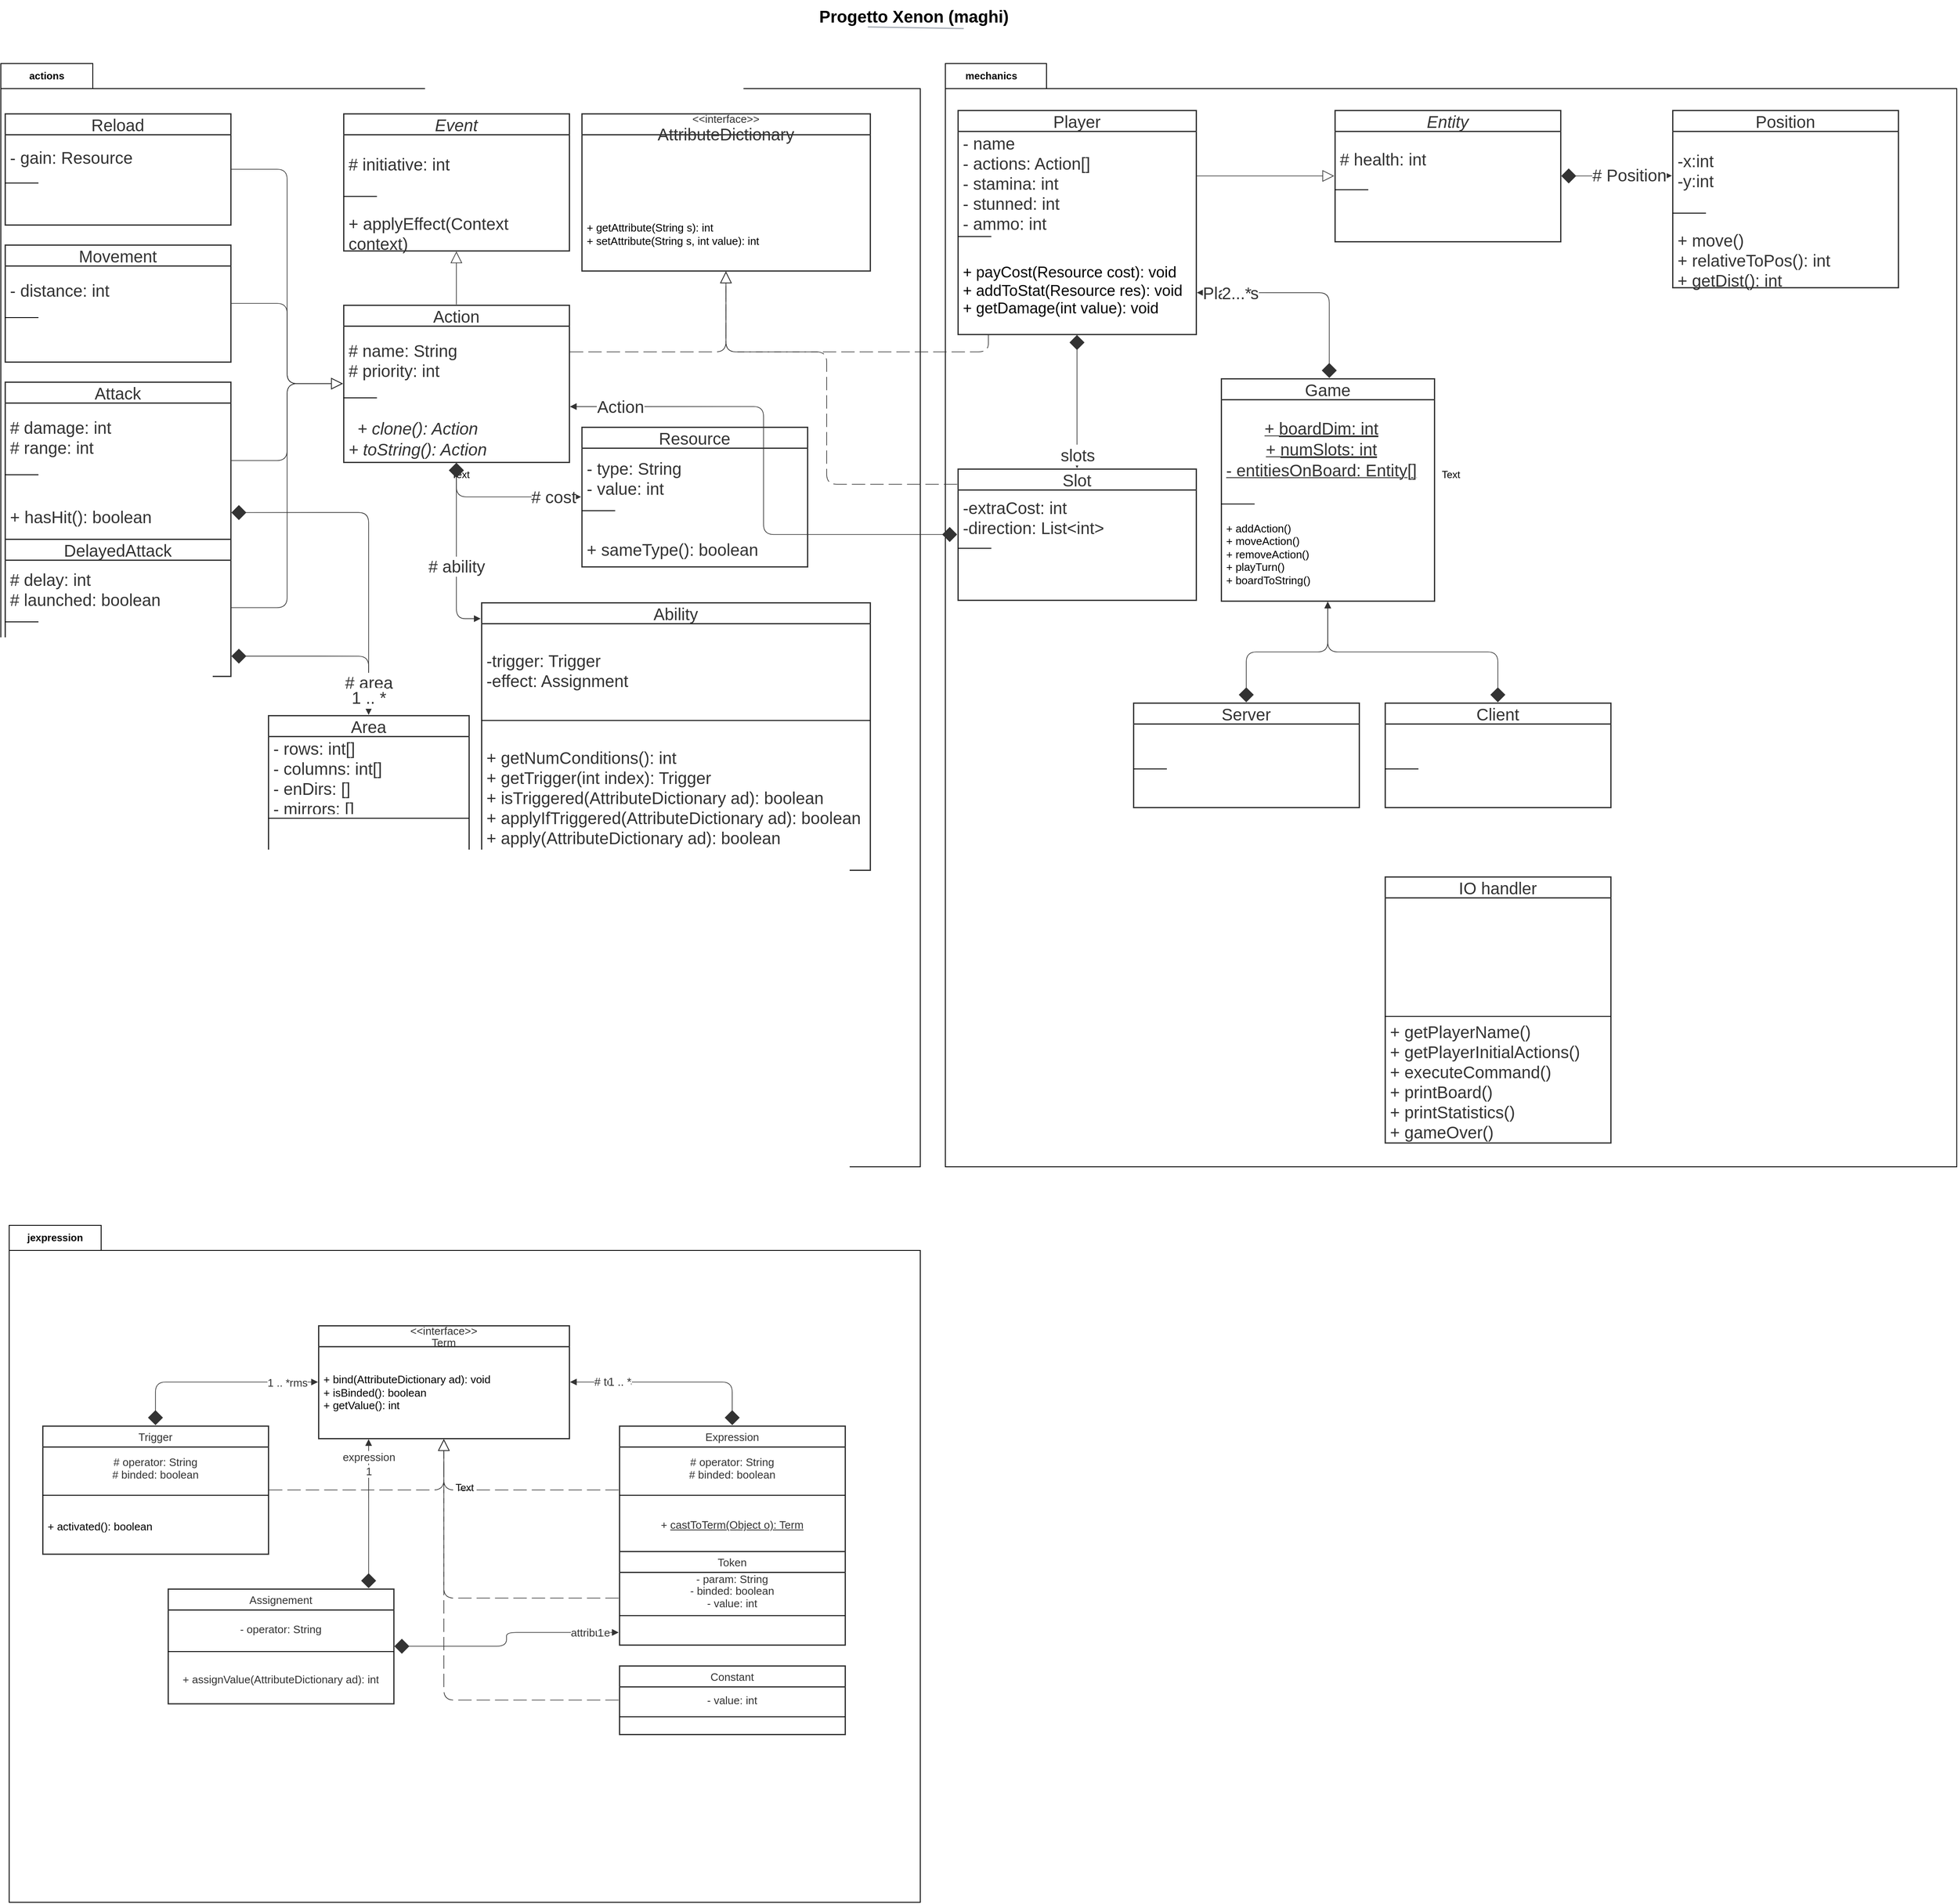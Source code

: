 <mxfile version="22.1.4" type="github">
  <diagram name="Pagina-1" id="lfK_5lcRio1pYmNBvc_t">
    <mxGraphModel dx="2388" dy="1600" grid="1" gridSize="10" guides="1" tooltips="1" connect="1" arrows="1" fold="1" page="1" pageScale="1" pageWidth="827" pageHeight="1169" math="0" shadow="0">
      <root>
        <mxCell id="0" />
        <mxCell id="1" parent="0" />
        <mxCell id="tyjPIJL8cF5APEHVNbYo-1" parent="0" />
        <mxCell id="tyjPIJL8cF5APEHVNbYo-2" value="" style="group;dropTarget=0;pointerEvents=0;" vertex="1" parent="tyjPIJL8cF5APEHVNbYo-1">
          <mxGeometry x="945" y="15" width="315" height="46" as="geometry" />
        </mxCell>
        <mxCell id="tyjPIJL8cF5APEHVNbYo-3" value="Progetto Xenon (maghi)" style="points=[[0.688,0.967,0]];html=1;overflow=block;blockSpacing=1;whiteSpace=wrap;fontSize=20;fontStyle=1;align=center;spacingLeft=7;spacingRight=7;spacingTop=2;spacing=3;strokeOpacity=0;fillOpacity=0;rounded=1;absoluteArcSize=1;arcSize=12;fillColor=#ffffff;strokeWidth=1.5;lucidId=U7PNEHNEvIEY;" vertex="1" parent="tyjPIJL8cF5APEHVNbYo-2">
          <mxGeometry width="315" height="34" as="geometry" />
        </mxCell>
        <mxCell id="tyjPIJL8cF5APEHVNbYo-4" value="" style="html=1;overflow=block;blockSpacing=1;whiteSpace=wrap;fontSize=13;align=center;spacingLeft=7;spacingRight=7;spacingTop=2;spacing=3;strokeOpacity=0;fillOpacity=0;rounded=1;absoluteArcSize=1;arcSize=12;fillColor=#ffffff;strokeWidth=1.5;lucidId=U7PNwYMRwzRe;" vertex="1" parent="tyjPIJL8cF5APEHVNbYo-2">
          <mxGeometry y="32" width="315" height="14" as="geometry" />
        </mxCell>
        <mxCell id="tyjPIJL8cF5APEHVNbYo-5" value="" style="html=1;jettySize=18;whiteSpace=wrap;fontSize=13;fontFamily=Helvetica;strokeColor=#a9afb8;strokeOpacity=100;strokeWidth=1.5;rounded=0;startArrow=none;endArrow=none;entryX=0.688;entryY=0.967;entryPerimeter=0;lucidId=U7PNrnxMDtur;" edge="1" parent="tyjPIJL8cF5APEHVNbYo-2" target="tyjPIJL8cF5APEHVNbYo-3">
          <mxGeometry width="100" height="100" relative="1" as="geometry">
            <Array as="points" />
            <mxPoint x="102" y="31" as="sourcePoint" />
          </mxGeometry>
        </mxCell>
        <mxCell id="tyjPIJL8cF5APEHVNbYo-6" value="package" parent="0" />
        <mxCell id="Csh4d7g_rahlXvaV0GOm-6" value="mechanics" style="shape=folder;fontStyle=1;tabWidth=110;tabHeight=30;tabPosition=left;html=1;boundedLbl=1;labelInHeader=1;container=1;collapsible=0;whiteSpace=wrap;fillColor=none;" vertex="1" parent="tyjPIJL8cF5APEHVNbYo-6">
          <mxGeometry x="1140" y="90" width="1210" height="1320" as="geometry" />
        </mxCell>
        <mxCell id="Csh4d7g_rahlXvaV0GOm-7" value="Text" style="html=1;strokeColor=none;resizeWidth=1;resizeHeight=1;fillColor=none;part=1;connectable=0;allowArrows=0;deletable=0;whiteSpace=wrap;" vertex="1" parent="Csh4d7g_rahlXvaV0GOm-6">
          <mxGeometry width="1210" height="924" relative="1" as="geometry">
            <mxPoint y="30" as="offset" />
          </mxGeometry>
        </mxCell>
        <mxCell id="Csh4d7g_rahlXvaV0GOm-4" value="actions" style="shape=folder;fontStyle=1;tabWidth=110;tabHeight=30;tabPosition=left;html=1;boundedLbl=1;labelInHeader=1;container=1;collapsible=0;whiteSpace=wrap;fillColor=none;" vertex="1" parent="tyjPIJL8cF5APEHVNbYo-6">
          <mxGeometry x="10" y="90" width="1100" height="1320" as="geometry" />
        </mxCell>
        <mxCell id="Csh4d7g_rahlXvaV0GOm-5" value="Text" style="html=1;strokeColor=none;resizeWidth=1;resizeHeight=1;fillColor=none;part=1;connectable=0;allowArrows=0;deletable=0;whiteSpace=wrap;" vertex="1" parent="Csh4d7g_rahlXvaV0GOm-4">
          <mxGeometry width="1100" height="924.0" relative="1" as="geometry">
            <mxPoint y="30" as="offset" />
          </mxGeometry>
        </mxCell>
        <mxCell id="Csh4d7g_rahlXvaV0GOm-2" value="jexpression" style="shape=folder;fontStyle=1;tabWidth=110;tabHeight=30;tabPosition=left;html=1;boundedLbl=1;labelInHeader=1;container=1;collapsible=0;whiteSpace=wrap;fillColor=none;" vertex="1" parent="tyjPIJL8cF5APEHVNbYo-6">
          <mxGeometry x="20" y="1480" width="1090" height="810" as="geometry" />
        </mxCell>
        <mxCell id="Csh4d7g_rahlXvaV0GOm-3" value="Text" style="html=1;strokeColor=none;resizeWidth=1;resizeHeight=1;fillColor=none;part=1;connectable=0;allowArrows=0;deletable=0;whiteSpace=wrap;" vertex="1" parent="Csh4d7g_rahlXvaV0GOm-2">
          <mxGeometry width="1090" height="567" relative="1" as="geometry">
            <mxPoint y="30" as="offset" />
          </mxGeometry>
        </mxCell>
        <mxCell id="tyjPIJL8cF5APEHVNbYo-10" value="classi" parent="0" />
        <mxCell id="tyjPIJL8cF5APEHVNbYo-11" value="" style="group;dropTarget=0;pointerEvents=0;container=1;collapsible=0;recursiveResize=0;" vertex="1" parent="tyjPIJL8cF5APEHVNbYo-10">
          <mxGeometry x="15" y="146" width="2265" height="1260" as="geometry" />
        </mxCell>
        <mxCell id="tyjPIJL8cF5APEHVNbYo-12" value="Game" style="html=1;overflow=block;blockSpacing=1;swimlane;childLayout=stackLayout;horizontal=1;horizontalStack=0;resizeParent=1;resizeParentMax=0;resizeLast=0;collapsible=0;fontStyle=0;marginBottom=0;swimlaneFillColor=#ffffff;startSize=25;whiteSpace=wrap;fontSize=20;fontColor=#333333;align=center;spacing=0;strokeColor=#333333;strokeOpacity=100;fillOpacity=100;fillColor=#ffffff;strokeWidth=1.5;" vertex="1" parent="tyjPIJL8cF5APEHVNbYo-11">
          <mxGeometry x="1455" y="321" width="255" height="266" as="geometry" />
        </mxCell>
        <mxCell id="tyjPIJL8cF5APEHVNbYo-13" value="&lt;div style=&quot;display: flex; justify-content: center; text-align: center; align-items: baseline; font-size: 0; line-height: 1.25;margin-top: -2px;&quot;&gt;&lt;span&gt;&lt;span style=&quot;font-size:20px;color:#333333;&quot;&gt;&lt;span style=&quot;font-size:20px;color:#333333;&quot;&gt;+ &lt;/span&gt;&lt;span style=&quot;font-size:20px;color:#333333;text-decoration: underline;&quot;&gt;boardDim: int&#xa;&lt;/span&gt;&lt;span style=&quot;font-size:20px;color:#333333;&quot;&gt;+ &lt;/span&gt;&lt;span style=&quot;font-size:20px;color:#333333;text-decoration: underline;&quot;&gt;numSlots: int&lt;/span&gt;&#xa;- entitiesOnBoard: Entity[]&lt;/span&gt;&lt;/span&gt;&lt;/div&gt;" style="part=1;html=1;resizeHeight=0;strokeColor=none;fillColor=none;align=left;verticalAlign=middle;spacingLeft=4;spacingRight=4;overflow=hidden;rotatable=0;points=[[0,0.5],[1,0.5]];portConstraint=eastwest;swimlaneFillColor=#ffffff;strokeOpacity=100;fillOpacity=100;whiteSpace=wrap;fontSize=20;fontColor=#333333;fontStyle=4;" vertex="1" parent="tyjPIJL8cF5APEHVNbYo-12">
          <mxGeometry y="25" width="255" height="121" as="geometry" />
        </mxCell>
        <mxCell id="tyjPIJL8cF5APEHVNbYo-14" value="" style="line;strokeWidth=1;fillColor=none;align=left;verticalAlign=middle;spacingTop=-1;spacingLeft=3;spacingRight=3;rotatable=0;labelPosition=right;points=[];portConstraint=eastwest;" vertex="1" parent="tyjPIJL8cF5APEHVNbYo-12">
          <mxGeometry y="146" width="40" height="8" as="geometry" />
        </mxCell>
        <mxCell id="tyjPIJL8cF5APEHVNbYo-15" value="+ addAction()&#xa;+ moveAction()&#xa;+ removeAction()&#xa;+ playTurn()&#xa;+ boardToString()" style="part=1;resizeHeight=0;strokeColor=none;fillColor=none;align=left;verticalAlign=middle;spacingLeft=4;spacingRight=4;rotatable=0;points=[[0,0.5],[1,0.5]];portConstraint=eastwest;swimlaneFillColor=#ffffff;strokeOpacity=100;fillOpacity=100;whiteSpace=wrap;overflow=block;blockSpacing=1;html=1;fontSize=13;" vertex="1" parent="tyjPIJL8cF5APEHVNbYo-12">
          <mxGeometry y="154" width="255" height="112.25" as="geometry" />
        </mxCell>
        <mxCell id="tyjPIJL8cF5APEHVNbYo-16" value="Event" style="html=1;overflow=block;blockSpacing=1;swimlane;childLayout=stackLayout;horizontal=1;horizontalStack=0;resizeParent=1;resizeParentMax=0;resizeLast=0;collapsible=0;marginBottom=0;swimlaneFillColor=#ffffff;startSize=25;whiteSpace=wrap;fontSize=20;fontColor=#333333;fontStyle=2;align=center;spacing=0;strokeColor=#333333;strokeOpacity=100;fillOpacity=100;fillColor=#ffffff;strokeWidth=1.5;" vertex="1" parent="tyjPIJL8cF5APEHVNbYo-11">
          <mxGeometry x="405" y="4" width="270" height="164" as="geometry" />
        </mxCell>
        <mxCell id="tyjPIJL8cF5APEHVNbYo-17" value="# initiative: int" style="part=1;html=1;resizeHeight=0;strokeColor=none;fillColor=none;align=left;verticalAlign=middle;spacingLeft=4;spacingRight=4;overflow=hidden;rotatable=0;points=[[0,0.5],[1,0.5]];portConstraint=eastwest;swimlaneFillColor=#ffffff;strokeOpacity=100;fillOpacity=100;whiteSpace=wrap;fontSize=20;fontColor=#333333;" vertex="1" parent="tyjPIJL8cF5APEHVNbYo-16">
          <mxGeometry y="25" width="270" height="70" as="geometry" />
        </mxCell>
        <mxCell id="tyjPIJL8cF5APEHVNbYo-18" value="" style="line;strokeWidth=1;fillColor=none;align=left;verticalAlign=middle;spacingTop=-1;spacingLeft=3;spacingRight=3;rotatable=0;labelPosition=right;points=[];portConstraint=eastwest;" vertex="1" parent="tyjPIJL8cF5APEHVNbYo-16">
          <mxGeometry y="95" width="40" height="8" as="geometry" />
        </mxCell>
        <mxCell id="tyjPIJL8cF5APEHVNbYo-19" value="+ applyEffect(Context context)" style="part=1;html=1;resizeHeight=0;strokeColor=none;fillColor=none;align=left;verticalAlign=middle;spacingLeft=4;spacingRight=4;overflow=hidden;rotatable=0;points=[[0,0.5],[1,0.5]];portConstraint=eastwest;swimlaneFillColor=#ffffff;strokeOpacity=100;fillOpacity=100;whiteSpace=wrap;fontSize=20;fontColor=#333333;" vertex="1" parent="tyjPIJL8cF5APEHVNbYo-16">
          <mxGeometry y="103" width="270" height="80.25" as="geometry" />
        </mxCell>
        <mxCell id="tyjPIJL8cF5APEHVNbYo-20" value="Action" style="html=1;overflow=block;blockSpacing=1;swimlane;childLayout=stackLayout;horizontal=1;horizontalStack=0;resizeParent=1;resizeParentMax=0;resizeLast=0;collapsible=0;fontStyle=0;marginBottom=0;swimlaneFillColor=#ffffff;startSize=25;whiteSpace=wrap;fontSize=20;fontColor=#333333;align=center;spacing=0;strokeColor=#333333;strokeOpacity=100;fillOpacity=100;fillColor=#ffffff;strokeWidth=1.5;" vertex="1" parent="tyjPIJL8cF5APEHVNbYo-11">
          <mxGeometry x="405" y="233" width="270" height="188" as="geometry" />
        </mxCell>
        <mxCell id="tyjPIJL8cF5APEHVNbYo-21" value="# name: String&#xa;# priority: int" style="part=1;html=1;resizeHeight=0;strokeColor=none;fillColor=none;align=left;verticalAlign=middle;spacingLeft=4;spacingRight=4;overflow=hidden;rotatable=0;points=[[0,0.5],[1,0.5]];portConstraint=eastwest;swimlaneFillColor=#ffffff;strokeOpacity=100;fillOpacity=100;whiteSpace=wrap;fontSize=20;fontColor=#333333;" vertex="1" parent="tyjPIJL8cF5APEHVNbYo-20">
          <mxGeometry y="25" width="270" height="82" as="geometry" />
        </mxCell>
        <mxCell id="tyjPIJL8cF5APEHVNbYo-22" value="" style="line;strokeWidth=1;fillColor=none;align=left;verticalAlign=middle;spacingTop=-1;spacingLeft=3;spacingRight=3;rotatable=0;labelPosition=right;points=[];portConstraint=eastwest;" vertex="1" parent="tyjPIJL8cF5APEHVNbYo-20">
          <mxGeometry y="107" width="40" height="8" as="geometry" />
        </mxCell>
        <mxCell id="tyjPIJL8cF5APEHVNbYo-23" value="&lt;div style=&quot;display: flex; justify-content: center; text-align: center; align-items: baseline; font-size: 0; line-height: 1.25;margin-top: -2px;&quot;&gt;&lt;span&gt;&lt;span style=&quot;font-size:20px;color:#333333;&quot;&gt;&lt;span style=&quot;font-size:20px;color:#333333;&quot;&gt;+ &lt;/span&gt;&lt;span style=&quot;font-size:20px;color:#333333;font-style: italic;&quot;&gt;clone&lt;/span&gt;&lt;span style=&quot;font-size:20px;color:#333333;&quot;&gt;(): Action&#xa;+ &lt;/span&gt;&lt;span style=&quot;font-size:20px;color:#333333;font-style: italic;&quot;&gt;toString&lt;/span&gt;(): Action &lt;/span&gt;&lt;/span&gt;&lt;/div&gt;" style="part=1;html=1;resizeHeight=0;strokeColor=none;fillColor=none;align=left;verticalAlign=middle;spacingLeft=4;spacingRight=4;overflow=hidden;rotatable=0;points=[[0,0.5],[1,0.5]];portConstraint=eastwest;swimlaneFillColor=#ffffff;strokeOpacity=100;fillOpacity=100;whiteSpace=wrap;fontSize=20;fontColor=#333333;fontStyle=2;" vertex="1" parent="tyjPIJL8cF5APEHVNbYo-20">
          <mxGeometry y="115" width="270" height="92.25" as="geometry" />
        </mxCell>
        <mxCell id="tyjPIJL8cF5APEHVNbYo-24" value="Movement" style="html=1;overflow=block;blockSpacing=1;swimlane;childLayout=stackLayout;horizontal=1;horizontalStack=0;resizeParent=1;resizeParentMax=0;resizeLast=0;collapsible=0;fontStyle=0;marginBottom=0;swimlaneFillColor=#ffffff;startSize=25;whiteSpace=wrap;fontSize=20;fontColor=#333333;align=center;spacing=0;strokeColor=#333333;strokeOpacity=100;fillOpacity=100;fillColor=#ffffff;strokeWidth=1.5;" vertex="1" parent="tyjPIJL8cF5APEHVNbYo-11">
          <mxGeometry y="161" width="270" height="140" as="geometry" />
        </mxCell>
        <mxCell id="tyjPIJL8cF5APEHVNbYo-25" value="- distance: int" style="part=1;html=1;resizeHeight=0;strokeColor=none;fillColor=none;align=left;verticalAlign=middle;spacingLeft=4;spacingRight=4;overflow=hidden;rotatable=0;points=[[0,0.5],[1,0.5]];portConstraint=eastwest;swimlaneFillColor=#ffffff;strokeOpacity=100;fillOpacity=100;whiteSpace=wrap;fontSize=20;fontColor=#333333;" vertex="1" parent="tyjPIJL8cF5APEHVNbYo-24">
          <mxGeometry y="25" width="270" height="58" as="geometry" />
        </mxCell>
        <mxCell id="tyjPIJL8cF5APEHVNbYo-26" value="" style="line;strokeWidth=1;fillColor=none;align=left;verticalAlign=middle;spacingTop=-1;spacingLeft=3;spacingRight=3;rotatable=0;labelPosition=right;points=[];portConstraint=eastwest;" vertex="1" parent="tyjPIJL8cF5APEHVNbYo-24">
          <mxGeometry y="83" width="40" height="8" as="geometry" />
        </mxCell>
        <mxCell id="tyjPIJL8cF5APEHVNbYo-27" value="" style="part=1;html=1;resizeHeight=0;strokeColor=none;fillColor=none;align=left;verticalAlign=middle;spacingLeft=4;spacingRight=4;overflow=hidden;rotatable=0;points=[[0,0.5],[1,0.5]];portConstraint=eastwest;swimlaneFillColor=#ffffff;strokeOpacity=100;fillOpacity=100;whiteSpace=wrap;fontSize=13;" vertex="1" parent="tyjPIJL8cF5APEHVNbYo-24">
          <mxGeometry y="91" width="270" height="69.25" as="geometry" />
        </mxCell>
        <mxCell id="tyjPIJL8cF5APEHVNbYo-28" value="Attack" style="html=1;overflow=block;blockSpacing=1;swimlane;childLayout=stackLayout;horizontal=1;horizontalStack=0;resizeParent=1;resizeParentMax=0;resizeLast=0;collapsible=0;fontStyle=0;marginBottom=0;swimlaneFillColor=#ffffff;startSize=25;whiteSpace=wrap;fontSize=20;fontColor=#333333;align=center;spacing=0;strokeColor=#333333;strokeOpacity=100;fillOpacity=100;fillColor=#ffffff;strokeWidth=1.5;" vertex="1" parent="tyjPIJL8cF5APEHVNbYo-11">
          <mxGeometry y="325" width="270" height="188" as="geometry" />
        </mxCell>
        <mxCell id="tyjPIJL8cF5APEHVNbYo-29" value="# damage: int &#xa;# range: int" style="part=1;html=1;resizeHeight=0;strokeColor=none;fillColor=none;align=left;verticalAlign=middle;spacingLeft=4;spacingRight=4;overflow=hidden;rotatable=0;points=[[0,0.5],[1,0.5]];portConstraint=eastwest;swimlaneFillColor=#ffffff;strokeOpacity=100;fillOpacity=100;whiteSpace=wrap;fontSize=20;fontColor=#333333;" vertex="1" parent="tyjPIJL8cF5APEHVNbYo-28">
          <mxGeometry y="25" width="270" height="82" as="geometry" />
        </mxCell>
        <mxCell id="tyjPIJL8cF5APEHVNbYo-30" value="" style="line;strokeWidth=1;fillColor=none;align=left;verticalAlign=middle;spacingTop=-1;spacingLeft=3;spacingRight=3;rotatable=0;labelPosition=right;points=[];portConstraint=eastwest;" vertex="1" parent="tyjPIJL8cF5APEHVNbYo-28">
          <mxGeometry y="107" width="40" height="8" as="geometry" />
        </mxCell>
        <mxCell id="tyjPIJL8cF5APEHVNbYo-31" value="+ hasHit(): boolean" style="part=1;html=1;resizeHeight=0;strokeColor=none;fillColor=none;align=left;verticalAlign=middle;spacingLeft=4;spacingRight=4;overflow=hidden;rotatable=0;points=[[0,0.5],[1,0.5]];portConstraint=eastwest;swimlaneFillColor=#ffffff;strokeOpacity=100;fillOpacity=100;whiteSpace=wrap;fontSize=20;fontColor=#333333;" vertex="1" parent="tyjPIJL8cF5APEHVNbYo-28">
          <mxGeometry y="115" width="270" height="92.25" as="geometry" />
        </mxCell>
        <mxCell id="tyjPIJL8cF5APEHVNbYo-32" value="Entity" style="html=1;overflow=block;blockSpacing=1;swimlane;childLayout=stackLayout;horizontal=1;horizontalStack=0;resizeParent=1;resizeParentMax=0;resizeLast=0;collapsible=0;marginBottom=0;swimlaneFillColor=#ffffff;startSize=25;whiteSpace=wrap;fontSize=20;fontColor=#333333;fontStyle=2;align=center;spacing=0;strokeColor=#333333;strokeOpacity=100;fillOpacity=100;fillColor=#ffffff;strokeWidth=1.5;" vertex="1" parent="tyjPIJL8cF5APEHVNbYo-11">
          <mxGeometry x="1591" width="270" height="157" as="geometry" />
        </mxCell>
        <mxCell id="tyjPIJL8cF5APEHVNbYo-33" value="# health: int" style="part=1;html=1;resizeHeight=0;strokeColor=none;fillColor=none;align=left;verticalAlign=middle;spacingLeft=4;spacingRight=4;overflow=hidden;rotatable=0;points=[[0,0.5],[1,0.5]];portConstraint=eastwest;swimlaneFillColor=#ffffff;strokeOpacity=100;fillOpacity=100;whiteSpace=wrap;fontSize=20;fontColor=#333333;" vertex="1" parent="tyjPIJL8cF5APEHVNbYo-32">
          <mxGeometry y="25" width="270" height="66" as="geometry" />
        </mxCell>
        <mxCell id="tyjPIJL8cF5APEHVNbYo-34" value="" style="line;strokeWidth=1;fillColor=none;align=left;verticalAlign=middle;spacingTop=-1;spacingLeft=3;spacingRight=3;rotatable=0;labelPosition=right;points=[];portConstraint=eastwest;" vertex="1" parent="tyjPIJL8cF5APEHVNbYo-32">
          <mxGeometry y="91" width="40" height="8" as="geometry" />
        </mxCell>
        <mxCell id="tyjPIJL8cF5APEHVNbYo-35" value="" style="part=1;html=1;resizeHeight=0;strokeColor=none;fillColor=none;align=left;verticalAlign=middle;spacingLeft=4;spacingRight=4;overflow=hidden;rotatable=0;points=[[0,0.5],[1,0.5]];portConstraint=eastwest;swimlaneFillColor=#ffffff;strokeOpacity=100;fillOpacity=100;whiteSpace=wrap;fontSize=13;" vertex="1" parent="tyjPIJL8cF5APEHVNbYo-32">
          <mxGeometry y="99" width="270" height="101.25" as="geometry" />
        </mxCell>
        <UserObject label="Player" Notes="Pedina" id="tyjPIJL8cF5APEHVNbYo-36">
          <mxCell style="html=1;overflow=block;blockSpacing=1;swimlane;childLayout=stackLayout;horizontal=1;horizontalStack=0;resizeParent=1;resizeParentMax=0;resizeLast=0;collapsible=0;fontStyle=0;marginBottom=0;swimlaneFillColor=#ffffff;startSize=25;whiteSpace=wrap;fontSize=20;fontColor=#333333;align=center;spacing=0;strokeColor=#333333;strokeOpacity=100;fillOpacity=100;fillColor=#ffffff;strokeWidth=1.5;" vertex="1" parent="tyjPIJL8cF5APEHVNbYo-11">
            <mxGeometry x="1140" width="285" height="268" as="geometry" />
          </mxCell>
        </UserObject>
        <mxCell id="tyjPIJL8cF5APEHVNbYo-37" value="- name&#xa;- actions: Action[]&#xa;- stamina: int&#xa;- stunned: int&#xa;- ammo: int" style="part=1;html=1;resizeHeight=0;strokeColor=none;fillColor=none;align=left;verticalAlign=middle;spacingLeft=4;spacingRight=4;overflow=hidden;rotatable=0;points=[[0,0.5],[1,0.5]];portConstraint=eastwest;swimlaneFillColor=#ffffff;strokeOpacity=100;fillOpacity=100;whiteSpace=wrap;fontSize=20;fontColor=#333333;" vertex="1" parent="tyjPIJL8cF5APEHVNbYo-36">
          <mxGeometry y="25" width="285" height="122" as="geometry" />
        </mxCell>
        <mxCell id="tyjPIJL8cF5APEHVNbYo-38" value="" style="line;strokeWidth=1;fillColor=none;align=left;verticalAlign=middle;spacingTop=-1;spacingLeft=3;spacingRight=3;rotatable=0;labelPosition=right;points=[];portConstraint=eastwest;" vertex="1" parent="tyjPIJL8cF5APEHVNbYo-36">
          <mxGeometry y="147" width="40" height="8" as="geometry" />
        </mxCell>
        <mxCell id="tyjPIJL8cF5APEHVNbYo-39" value="+ payCost(Resource cost): void&#xa;+ addToStat(Resource res): void&#xa;+ getDamage(int value): void" style="part=1;html=1;resizeHeight=0;strokeColor=none;fillColor=none;align=left;verticalAlign=middle;spacingLeft=4;spacingRight=4;overflow=hidden;rotatable=0;points=[[0,0.5],[1,0.5]];portConstraint=eastwest;swimlaneFillColor=#ffffff;strokeOpacity=100;fillOpacity=100;whiteSpace=wrap;fontSize=18.3;" vertex="1" parent="tyjPIJL8cF5APEHVNbYo-36">
          <mxGeometry y="155" width="285" height="120.533" as="geometry" />
        </mxCell>
        <mxCell id="tyjPIJL8cF5APEHVNbYo-40" value="Position" style="html=1;overflow=block;blockSpacing=1;swimlane;childLayout=stackLayout;horizontal=1;horizontalStack=0;resizeParent=1;resizeParentMax=0;resizeLast=0;collapsible=0;fontStyle=0;marginBottom=0;swimlaneFillColor=#ffffff;startSize=25;whiteSpace=wrap;fontSize=20;fontColor=#333333;align=center;spacing=0;strokeColor=#333333;strokeOpacity=100;fillOpacity=100;fillColor=#ffffff;strokeWidth=1.5;" vertex="1" parent="tyjPIJL8cF5APEHVNbYo-11">
          <mxGeometry x="1995" width="270" height="212" as="geometry" />
        </mxCell>
        <mxCell id="tyjPIJL8cF5APEHVNbYo-41" value="-x:int&#xa;-y:int" style="part=1;html=1;resizeHeight=0;strokeColor=none;fillColor=none;align=left;verticalAlign=middle;spacingLeft=4;spacingRight=4;overflow=hidden;rotatable=0;points=[[0,0.5],[1,0.5]];portConstraint=eastwest;swimlaneFillColor=#ffffff;strokeOpacity=100;fillOpacity=100;whiteSpace=wrap;fontSize=20;fontColor=#333333;" vertex="1" parent="tyjPIJL8cF5APEHVNbYo-40">
          <mxGeometry y="25" width="270" height="94" as="geometry" />
        </mxCell>
        <mxCell id="tyjPIJL8cF5APEHVNbYo-42" value="" style="line;strokeWidth=1;fillColor=none;align=left;verticalAlign=middle;spacingTop=-1;spacingLeft=3;spacingRight=3;rotatable=0;labelPosition=right;points=[];portConstraint=eastwest;" vertex="1" parent="tyjPIJL8cF5APEHVNbYo-40">
          <mxGeometry y="119" width="40" height="8" as="geometry" />
        </mxCell>
        <mxCell id="tyjPIJL8cF5APEHVNbYo-43" value="+ move()&#xa;+ relativeToPos(): int&#xa;+ getDist(): int" style="part=1;html=1;resizeHeight=0;strokeColor=none;fillColor=none;align=left;verticalAlign=middle;spacingLeft=4;spacingRight=4;overflow=hidden;rotatable=0;points=[[0,0.5],[1,0.5]];portConstraint=eastwest;swimlaneFillColor=#ffffff;strokeOpacity=100;fillOpacity=100;whiteSpace=wrap;fontSize=20;fontColor=#333333;" vertex="1" parent="tyjPIJL8cF5APEHVNbYo-40">
          <mxGeometry y="127" width="270" height="103.25" as="geometry" />
        </mxCell>
        <mxCell id="tyjPIJL8cF5APEHVNbYo-44" value="Reload" style="html=1;overflow=block;blockSpacing=1;swimlane;childLayout=stackLayout;horizontal=1;horizontalStack=0;resizeParent=1;resizeParentMax=0;resizeLast=0;collapsible=0;fontStyle=0;marginBottom=0;swimlaneFillColor=#ffffff;startSize=25;whiteSpace=wrap;fontSize=20;fontColor=#333333;align=center;spacing=0;strokeColor=#333333;strokeOpacity=100;fillOpacity=100;fillColor=#ffffff;strokeWidth=1.5;" vertex="1" parent="tyjPIJL8cF5APEHVNbYo-11">
          <mxGeometry y="4" width="270" height="133" as="geometry" />
        </mxCell>
        <mxCell id="tyjPIJL8cF5APEHVNbYo-45" value="- gain: Resource" style="part=1;html=1;resizeHeight=0;strokeColor=none;fillColor=none;align=left;verticalAlign=middle;spacingLeft=4;spacingRight=4;overflow=hidden;rotatable=0;points=[[0,0.5],[1,0.5]];portConstraint=eastwest;swimlaneFillColor=#ffffff;strokeOpacity=100;fillOpacity=100;whiteSpace=wrap;fontSize=20;fontColor=#333333;" vertex="1" parent="tyjPIJL8cF5APEHVNbYo-44">
          <mxGeometry y="25" width="270" height="54" as="geometry" />
        </mxCell>
        <mxCell id="tyjPIJL8cF5APEHVNbYo-46" value="" style="line;strokeWidth=1;fillColor=none;align=left;verticalAlign=middle;spacingTop=-1;spacingLeft=3;spacingRight=3;rotatable=0;labelPosition=right;points=[];portConstraint=eastwest;" vertex="1" parent="tyjPIJL8cF5APEHVNbYo-44">
          <mxGeometry y="79" width="40" height="8" as="geometry" />
        </mxCell>
        <mxCell id="tyjPIJL8cF5APEHVNbYo-47" value="" style="part=1;html=1;resizeHeight=0;strokeColor=none;fillColor=none;align=left;verticalAlign=middle;spacingLeft=4;spacingRight=4;overflow=hidden;rotatable=0;points=[[0,0.5],[1,0.5]];portConstraint=eastwest;swimlaneFillColor=#ffffff;strokeOpacity=100;fillOpacity=100;whiteSpace=wrap;fontSize=13;" vertex="1" parent="tyjPIJL8cF5APEHVNbYo-44">
          <mxGeometry y="87" width="270" height="66.25" as="geometry" />
        </mxCell>
        <mxCell id="tyjPIJL8cF5APEHVNbYo-48" value="Resource" style="html=1;overflow=block;blockSpacing=1;swimlane;childLayout=stackLayout;horizontal=1;horizontalStack=0;resizeParent=1;resizeParentMax=0;resizeLast=0;collapsible=0;fontStyle=0;marginBottom=0;swimlaneFillColor=#ffffff;startSize=25;whiteSpace=wrap;fontSize=20;fontColor=#333333;align=center;spacing=0;strokeColor=#333333;strokeOpacity=100;fillOpacity=100;fillColor=#ffffff;strokeWidth=1.5;" vertex="1" parent="tyjPIJL8cF5APEHVNbYo-11">
          <mxGeometry x="690" y="379" width="270" height="167" as="geometry" />
        </mxCell>
        <mxCell id="tyjPIJL8cF5APEHVNbYo-49" value="- type: String&#xa;- value: int" style="part=1;html=1;resizeHeight=0;strokeColor=none;fillColor=none;align=left;verticalAlign=middle;spacingLeft=4;spacingRight=4;overflow=hidden;rotatable=0;points=[[0,0.5],[1,0.5]];portConstraint=eastwest;swimlaneFillColor=#ffffff;strokeOpacity=100;fillOpacity=100;whiteSpace=wrap;fontSize=20;fontColor=#333333;" vertex="1" parent="tyjPIJL8cF5APEHVNbYo-48">
          <mxGeometry y="25" width="270" height="71" as="geometry" />
        </mxCell>
        <mxCell id="tyjPIJL8cF5APEHVNbYo-50" value="" style="line;strokeWidth=1;fillColor=none;align=left;verticalAlign=middle;spacingTop=-1;spacingLeft=3;spacingRight=3;rotatable=0;labelPosition=right;points=[];portConstraint=eastwest;" vertex="1" parent="tyjPIJL8cF5APEHVNbYo-48">
          <mxGeometry y="96" width="40" height="8" as="geometry" />
        </mxCell>
        <mxCell id="tyjPIJL8cF5APEHVNbYo-51" value="+ sameType(): boolean" style="part=1;html=1;resizeHeight=0;strokeColor=none;fillColor=none;align=left;verticalAlign=middle;spacingLeft=4;spacingRight=4;overflow=hidden;rotatable=0;points=[[0,0.5],[1,0.5]];portConstraint=eastwest;swimlaneFillColor=#ffffff;strokeOpacity=100;fillOpacity=100;whiteSpace=wrap;fontSize=20;fontColor=#333333;" vertex="1" parent="tyjPIJL8cF5APEHVNbYo-48">
          <mxGeometry y="104" width="270" height="84.5" as="geometry" />
        </mxCell>
        <mxCell id="tyjPIJL8cF5APEHVNbYo-52" value="Ability" style="html=1;overflow=block;blockSpacing=1;swimlane;childLayout=stackLayout;horizontal=1;horizontalStack=0;resizeParent=1;resizeParentMax=0;resizeLast=0;collapsible=0;fontStyle=0;marginBottom=0;swimlaneFillColor=#ffffff;startSize=25;whiteSpace=wrap;fontSize=20;fontColor=#333333;align=center;spacing=0;strokeColor=#333333;strokeOpacity=100;fillOpacity=100;fillColor=#ffffff;strokeWidth=1.5;" vertex="1" parent="tyjPIJL8cF5APEHVNbYo-11">
          <mxGeometry x="570" y="589" width="465" height="320" as="geometry" />
        </mxCell>
        <mxCell id="tyjPIJL8cF5APEHVNbYo-53" value="-trigger: Trigger&#xa;-effect: Assignment" style="part=1;html=1;resizeHeight=0;strokeColor=none;fillColor=none;align=left;verticalAlign=middle;spacingLeft=4;spacingRight=4;overflow=hidden;rotatable=0;points=[[0,0.5],[1,0.5]];portConstraint=eastwest;swimlaneFillColor=#ffffff;strokeOpacity=100;fillOpacity=100;whiteSpace=wrap;fontSize=20;fontColor=#333333;" vertex="1" parent="tyjPIJL8cF5APEHVNbYo-52">
          <mxGeometry y="25" width="465" height="112" as="geometry" />
        </mxCell>
        <mxCell id="tyjPIJL8cF5APEHVNbYo-54" value="" style="line;strokeWidth=1;fillColor=none;align=left;verticalAlign=middle;spacingTop=-1;spacingLeft=3;spacingRight=3;rotatable=0;labelPosition=right;points=[];portConstraint=eastwest;" vertex="1" parent="tyjPIJL8cF5APEHVNbYo-52">
          <mxGeometry y="137" width="465" height="8" as="geometry" />
        </mxCell>
        <mxCell id="tyjPIJL8cF5APEHVNbYo-55" value="+ getNumConditions(): int&#xa;+ getTrigger(int index): Trigger&#xa;+ isTriggered(AttributeDictionary ad): boolean&#xa;+ applyIfTriggered(AttributeDictionary ad): boolean&#xa;+ apply(AttributeDictionary ad): boolean" style="part=1;html=1;resizeHeight=0;strokeColor=none;fillColor=none;align=left;verticalAlign=middle;spacingLeft=4;spacingRight=4;overflow=hidden;rotatable=0;points=[[0,0.5],[1,0.5]];portConstraint=eastwest;swimlaneFillColor=#ffffff;strokeOpacity=100;fillOpacity=100;whiteSpace=wrap;fontSize=20;fontColor=#333333;" vertex="1" parent="tyjPIJL8cF5APEHVNbYo-52">
          <mxGeometry y="145" width="465" height="175" as="geometry" />
        </mxCell>
        <mxCell id="tyjPIJL8cF5APEHVNbYo-56" value="Slot" style="html=1;overflow=block;blockSpacing=1;swimlane;childLayout=stackLayout;horizontal=1;horizontalStack=0;resizeParent=1;resizeParentMax=0;resizeLast=0;collapsible=0;fontStyle=0;marginBottom=0;swimlaneFillColor=#ffffff;startSize=25;whiteSpace=wrap;fontSize=20;fontColor=#333333;align=center;spacing=0;strokeColor=#333333;strokeOpacity=100;fillOpacity=100;fillColor=#ffffff;strokeWidth=1.5;" vertex="1" parent="tyjPIJL8cF5APEHVNbYo-11">
          <mxGeometry x="1140" y="429" width="285" height="157" as="geometry" />
        </mxCell>
        <mxCell id="tyjPIJL8cF5APEHVNbYo-57" value="-extraCost: int&#xa;-direction: List&amp;lt;int&amp;gt;" style="part=1;html=1;resizeHeight=0;strokeColor=none;fillColor=none;align=left;verticalAlign=middle;spacingLeft=4;spacingRight=4;overflow=hidden;rotatable=0;points=[[0,0.5],[1,0.5]];portConstraint=eastwest;swimlaneFillColor=#ffffff;strokeOpacity=100;fillOpacity=100;whiteSpace=wrap;fontSize=20;fontColor=#333333;" vertex="1" parent="tyjPIJL8cF5APEHVNbYo-56">
          <mxGeometry y="25" width="285" height="66" as="geometry" />
        </mxCell>
        <mxCell id="tyjPIJL8cF5APEHVNbYo-58" value="" style="line;strokeWidth=1;fillColor=none;align=left;verticalAlign=middle;spacingTop=-1;spacingLeft=3;spacingRight=3;rotatable=0;labelPosition=right;points=[];portConstraint=eastwest;" vertex="1" parent="tyjPIJL8cF5APEHVNbYo-56">
          <mxGeometry y="91" width="40" height="8" as="geometry" />
        </mxCell>
        <mxCell id="tyjPIJL8cF5APEHVNbYo-59" value="" style="part=1;html=1;resizeHeight=0;strokeColor=none;fillColor=none;verticalAlign=middle;spacingLeft=4;spacingRight=4;overflow=hidden;rotatable=0;points=[[0,0.5],[1,0.5]];portConstraint=eastwest;swimlaneFillColor=#ffffff;strokeOpacity=100;fillOpacity=100;whiteSpace=wrap;fontSize=13;align=center;" vertex="1" parent="tyjPIJL8cF5APEHVNbYo-56">
          <mxGeometry y="99" width="285" height="77.25" as="geometry" />
        </mxCell>
        <mxCell id="tyjPIJL8cF5APEHVNbYo-60" value="Server" style="html=1;overflow=block;blockSpacing=1;swimlane;childLayout=stackLayout;horizontal=1;horizontalStack=0;resizeParent=1;resizeParentMax=0;resizeLast=0;collapsible=0;fontStyle=0;marginBottom=0;swimlaneFillColor=#ffffff;startSize=25;whiteSpace=wrap;fontSize=20;fontColor=#333333;align=center;spacing=0;strokeColor=#333333;strokeOpacity=100;fillOpacity=100;fillColor=#ffffff;strokeWidth=1.5;" vertex="1" parent="tyjPIJL8cF5APEHVNbYo-11">
          <mxGeometry x="1350" y="709" width="270" height="125" as="geometry" />
        </mxCell>
        <mxCell id="tyjPIJL8cF5APEHVNbYo-61" value="" style="part=1;html=1;resizeHeight=0;strokeColor=none;fillColor=none;verticalAlign=middle;spacingLeft=4;spacingRight=4;overflow=hidden;rotatable=0;points=[[0,0.5],[1,0.5]];portConstraint=eastwest;swimlaneFillColor=#ffffff;strokeOpacity=100;fillOpacity=100;whiteSpace=wrap;fontSize=13;align=center;" vertex="1" parent="tyjPIJL8cF5APEHVNbYo-60">
          <mxGeometry y="25" width="270" height="50" as="geometry" />
        </mxCell>
        <mxCell id="tyjPIJL8cF5APEHVNbYo-62" value="" style="line;strokeWidth=1;fillColor=none;align=left;verticalAlign=middle;spacingTop=-1;spacingLeft=3;spacingRight=3;rotatable=0;labelPosition=right;points=[];portConstraint=eastwest;" vertex="1" parent="tyjPIJL8cF5APEHVNbYo-60">
          <mxGeometry y="75" width="40" height="8" as="geometry" />
        </mxCell>
        <mxCell id="tyjPIJL8cF5APEHVNbYo-63" value="" style="part=1;html=1;resizeHeight=0;strokeColor=none;fillColor=none;verticalAlign=middle;spacingLeft=4;spacingRight=4;overflow=hidden;rotatable=0;points=[[0,0.5],[1,0.5]];portConstraint=eastwest;swimlaneFillColor=#ffffff;strokeOpacity=100;fillOpacity=100;whiteSpace=wrap;fontSize=13;align=center;" vertex="1" parent="tyjPIJL8cF5APEHVNbYo-60">
          <mxGeometry y="83" width="270" height="62.25" as="geometry" />
        </mxCell>
        <mxCell id="tyjPIJL8cF5APEHVNbYo-64" value="Client" style="html=1;overflow=block;blockSpacing=1;swimlane;childLayout=stackLayout;horizontal=1;horizontalStack=0;resizeParent=1;resizeParentMax=0;resizeLast=0;collapsible=0;fontStyle=0;marginBottom=0;swimlaneFillColor=#ffffff;startSize=25;whiteSpace=wrap;fontSize=20;fontColor=#333333;align=center;spacing=0;strokeColor=#333333;strokeOpacity=100;fillOpacity=100;fillColor=#ffffff;strokeWidth=1.5;" vertex="1" parent="tyjPIJL8cF5APEHVNbYo-11">
          <mxGeometry x="1651" y="709" width="270" height="125" as="geometry" />
        </mxCell>
        <mxCell id="tyjPIJL8cF5APEHVNbYo-65" value="" style="part=1;html=1;resizeHeight=0;strokeColor=none;fillColor=none;verticalAlign=middle;spacingLeft=4;spacingRight=4;overflow=hidden;rotatable=0;points=[[0,0.5],[1,0.5]];portConstraint=eastwest;swimlaneFillColor=#ffffff;strokeOpacity=100;fillOpacity=100;whiteSpace=wrap;fontSize=13;align=center;" vertex="1" parent="tyjPIJL8cF5APEHVNbYo-64">
          <mxGeometry y="25" width="270" height="50" as="geometry" />
        </mxCell>
        <mxCell id="tyjPIJL8cF5APEHVNbYo-66" value="" style="line;strokeWidth=1;fillColor=none;align=left;verticalAlign=middle;spacingTop=-1;spacingLeft=3;spacingRight=3;rotatable=0;labelPosition=right;points=[];portConstraint=eastwest;" vertex="1" parent="tyjPIJL8cF5APEHVNbYo-64">
          <mxGeometry y="75" width="40" height="8" as="geometry" />
        </mxCell>
        <mxCell id="tyjPIJL8cF5APEHVNbYo-67" value="" style="part=1;html=1;resizeHeight=0;strokeColor=none;fillColor=none;verticalAlign=middle;spacingLeft=4;spacingRight=4;overflow=hidden;rotatable=0;points=[[0,0.5],[1,0.5]];portConstraint=eastwest;swimlaneFillColor=#ffffff;strokeOpacity=100;fillOpacity=100;whiteSpace=wrap;fontSize=13;align=center;" vertex="1" parent="tyjPIJL8cF5APEHVNbYo-64">
          <mxGeometry y="83" width="270" height="62.25" as="geometry" />
        </mxCell>
        <mxCell id="tyjPIJL8cF5APEHVNbYo-68" value="IO handler" style="html=1;overflow=block;blockSpacing=1;swimlane;childLayout=stackLayout;horizontal=1;horizontalStack=0;resizeParent=1;resizeParentMax=0;resizeLast=0;collapsible=0;fontStyle=0;marginBottom=0;swimlaneFillColor=#ffffff;startSize=25;whiteSpace=wrap;fontSize=20;fontColor=#333333;align=center;spacing=0;strokeColor=#333333;strokeOpacity=100;fillOpacity=100;fillColor=#ffffff;strokeWidth=1.5;" vertex="1" parent="tyjPIJL8cF5APEHVNbYo-11">
          <mxGeometry x="1651" y="917" width="270" height="318.25" as="geometry" />
        </mxCell>
        <mxCell id="tyjPIJL8cF5APEHVNbYo-69" value="" style="part=1;html=1;resizeHeight=0;strokeColor=none;fillColor=none;verticalAlign=middle;spacingLeft=4;spacingRight=4;overflow=hidden;rotatable=0;points=[[0,0.5],[1,0.5]];portConstraint=eastwest;swimlaneFillColor=#ffffff;strokeOpacity=100;fillOpacity=100;whiteSpace=wrap;fontSize=13;align=center;" vertex="1" parent="tyjPIJL8cF5APEHVNbYo-68">
          <mxGeometry y="25" width="270" height="138" as="geometry" />
        </mxCell>
        <mxCell id="tyjPIJL8cF5APEHVNbYo-70" value="" style="line;strokeWidth=1;fillColor=none;align=left;verticalAlign=middle;spacingTop=-1;spacingLeft=3;spacingRight=3;rotatable=0;labelPosition=right;points=[];portConstraint=eastwest;" vertex="1" parent="tyjPIJL8cF5APEHVNbYo-68">
          <mxGeometry y="163" width="270" height="8" as="geometry" />
        </mxCell>
        <mxCell id="tyjPIJL8cF5APEHVNbYo-71" value="+ getPlayerName()&#xa;+ getPlayerInitialActions()&#xa;+ executeCommand()&#xa;+ printBoard()&#xa;+ printStatistics()&#xa;+ gameOver()&#xa;+ playerHit()&#xa;+ grenadePlaced()&#xa;+ printAreaWithObstacles()" style="part=1;html=1;resizeHeight=0;strokeColor=none;fillColor=none;align=left;verticalAlign=middle;spacingLeft=4;spacingRight=4;overflow=hidden;rotatable=0;points=[[0,0.5],[1,0.5]];portConstraint=eastwest;swimlaneFillColor=#ffffff;strokeOpacity=100;fillOpacity=100;whiteSpace=wrap;fontSize=20;fontColor=#333333;" vertex="1" parent="tyjPIJL8cF5APEHVNbYo-68">
          <mxGeometry y="171" width="270" height="147.25" as="geometry" />
        </mxCell>
        <mxCell id="tyjPIJL8cF5APEHVNbYo-72" value="&lt;div style=&quot;display: flex; justify-content: center; text-align: center; align-items: baseline; font-size: 0; line-height: 1.25;margin-top: -2px;&quot;&gt;&lt;span&gt;&lt;span style=&quot;font-size:13px;color:#333333;&quot;&gt;&amp;lt;&amp;lt;interface&amp;gt;&amp;gt;&#xa;&lt;/span&gt;&lt;/span&gt;&lt;/div&gt;&lt;div style=&quot;display: flex; justify-content: center; text-align: center; align-items: baseline; font-size: 0; line-height: 1.25;margin-top: -2px;&quot;&gt;&lt;span&gt;&lt;span style=&quot;font-size:13px;color:#333333;&quot;&gt;&lt;span style=&quot;font-size:20px;color:#333333;&quot;&gt;AttributeDictionary&lt;/span&gt;&lt;/span&gt;&lt;/span&gt;&lt;/div&gt;" style="swimlane;childLayout=stackLayout;horizontal=1;horizontalStack=0;resizeParent=1;resizeParentMax=0;resizeLast=0;collapsible=0;fontStyle=0;marginBottom=0;swimlaneFillColor=#ffffff;startSize=25;whiteSpace=wrap;overflow=block;blockSpacing=1;html=1;fontSize=13;align=left;spacing=0;strokeColor=#333333;strokeOpacity=100;fillOpacity=100;fillColor=#ffffff;strokeWidth=1.5;" vertex="1" parent="tyjPIJL8cF5APEHVNbYo-11">
          <mxGeometry x="690" y="4" width="345" height="188" as="geometry" />
        </mxCell>
        <mxCell id="tyjPIJL8cF5APEHVNbYo-73" value=" + getAttribute(String s): int&#xa;+ setAttribute(String s, int value): int" style="part=1;resizeHeight=0;strokeColor=none;fillColor=none;align=left;verticalAlign=middle;spacingLeft=4;spacingRight=4;rotatable=0;points=[[0,0.5],[1,0.5]];portConstraint=eastwest;swimlaneFillColor=#ffffff;strokeOpacity=100;fillOpacity=100;whiteSpace=wrap;overflow=block;blockSpacing=1;html=1;fontSize=13;" vertex="1" parent="tyjPIJL8cF5APEHVNbYo-72">
          <mxGeometry y="25" width="345" height="238.75" as="geometry" />
        </mxCell>
        <mxCell id="tyjPIJL8cF5APEHVNbYo-74" value="DelayedAttack" style="html=1;overflow=block;blockSpacing=1;swimlane;childLayout=stackLayout;horizontal=1;horizontalStack=0;resizeParent=1;resizeParentMax=0;resizeLast=0;collapsible=0;fontStyle=0;marginBottom=0;swimlaneFillColor=#ffffff;startSize=25;whiteSpace=wrap;fontSize=20;fontColor=#333333;align=center;spacing=0;strokeColor=#333333;strokeOpacity=100;fillOpacity=100;fillColor=#ffffff;strokeWidth=1.5;" vertex="1" parent="tyjPIJL8cF5APEHVNbYo-11">
          <mxGeometry y="513" width="270" height="164" as="geometry" />
        </mxCell>
        <mxCell id="tyjPIJL8cF5APEHVNbYo-75" value="# delay: int &#xa;# launched: boolean" style="part=1;html=1;resizeHeight=0;strokeColor=none;fillColor=none;align=left;verticalAlign=middle;spacingLeft=4;spacingRight=4;overflow=hidden;rotatable=0;points=[[0,0.5],[1,0.5]];portConstraint=eastwest;swimlaneFillColor=#ffffff;strokeOpacity=100;fillOpacity=100;whiteSpace=wrap;fontSize=20;fontColor=#333333;" vertex="1" parent="tyjPIJL8cF5APEHVNbYo-74">
          <mxGeometry y="25" width="270" height="70" as="geometry" />
        </mxCell>
        <mxCell id="tyjPIJL8cF5APEHVNbYo-76" value="" style="line;strokeWidth=1;fillColor=none;align=left;verticalAlign=middle;spacingTop=-1;spacingLeft=3;spacingRight=3;rotatable=0;labelPosition=right;points=[];portConstraint=eastwest;" vertex="1" parent="tyjPIJL8cF5APEHVNbYo-74">
          <mxGeometry y="95" width="40" height="8" as="geometry" />
        </mxCell>
        <mxCell id="tyjPIJL8cF5APEHVNbYo-77" value="" style="part=1;html=1;resizeHeight=0;strokeColor=none;fillColor=none;align=left;verticalAlign=middle;spacingLeft=4;spacingRight=4;overflow=hidden;rotatable=0;points=[[0,0.5],[1,0.5]];portConstraint=eastwest;swimlaneFillColor=#ffffff;strokeOpacity=100;fillOpacity=100;whiteSpace=wrap;fontSize=13;" vertex="1" parent="tyjPIJL8cF5APEHVNbYo-74">
          <mxGeometry y="103" width="270" height="80.25" as="geometry" />
        </mxCell>
        <mxCell id="tyjPIJL8cF5APEHVNbYo-78" value="Area" style="html=1;overflow=block;blockSpacing=1;swimlane;childLayout=stackLayout;horizontal=1;horizontalStack=0;resizeParent=1;resizeParentMax=0;resizeLast=0;collapsible=0;fontStyle=0;marginBottom=0;swimlaneFillColor=#ffffff;startSize=25;whiteSpace=wrap;fontSize=20;fontColor=#333333;align=center;spacing=0;strokeColor=#333333;strokeOpacity=100;fillOpacity=100;fillColor=#ffffff;strokeWidth=1.5;" vertex="1" parent="tyjPIJL8cF5APEHVNbYo-11">
          <mxGeometry x="315" y="724" width="240" height="230.25" as="geometry" />
        </mxCell>
        <mxCell id="tyjPIJL8cF5APEHVNbYo-79" value="- rows: int[]&#xa;- columns: int[]&#xa;- enDirs: []&#xa;- mirrors: []" style="part=1;html=1;resizeHeight=0;strokeColor=none;fillColor=none;align=left;verticalAlign=middle;spacingLeft=4;spacingRight=4;overflow=hidden;rotatable=0;points=[[0,0.5],[1,0.5]];portConstraint=eastwest;swimlaneFillColor=#ffffff;strokeOpacity=100;fillOpacity=100;whiteSpace=wrap;fontSize=20;fontColor=#333333;" vertex="1" parent="tyjPIJL8cF5APEHVNbYo-78">
          <mxGeometry y="25" width="240" height="94" as="geometry" />
        </mxCell>
        <mxCell id="tyjPIJL8cF5APEHVNbYo-80" value="" style="line;strokeWidth=1;fillColor=none;align=left;verticalAlign=middle;spacingTop=-1;spacingLeft=3;spacingRight=3;rotatable=0;labelPosition=right;points=[];portConstraint=eastwest;" vertex="1" parent="tyjPIJL8cF5APEHVNbYo-78">
          <mxGeometry y="119" width="240" height="8" as="geometry" />
        </mxCell>
        <mxCell id="tyjPIJL8cF5APEHVNbYo-81" value="" style="part=1;html=1;resizeHeight=0;strokeColor=none;fillColor=none;align=left;verticalAlign=middle;spacingLeft=4;spacingRight=4;overflow=hidden;rotatable=0;points=[[0,0.5],[1,0.5]];portConstraint=eastwest;swimlaneFillColor=#ffffff;strokeOpacity=100;fillOpacity=100;whiteSpace=wrap;fontSize=13;" vertex="1" parent="tyjPIJL8cF5APEHVNbYo-78">
          <mxGeometry y="127" width="240" height="103.25" as="geometry" />
        </mxCell>
        <mxCell id="tyjPIJL8cF5APEHVNbYo-82" value="" style="html=1;jettySize=18;whiteSpace=wrap;fontSize=13;strokeColor=#333333;strokeOpacity=100;strokeWidth=0.8;rounded=1;arcSize=24;edgeStyle=orthogonalEdgeStyle;startArrow=none;endArrow=block;endFill=0;endSize=12;exitX=0.5;exitY=-0.004;exitPerimeter=0;entryX=0.5;entryY=1.005;entryPerimeter=0;lucidId=c-oLkaWb531_;" edge="1" parent="tyjPIJL8cF5APEHVNbYo-11" source="tyjPIJL8cF5APEHVNbYo-20" target="tyjPIJL8cF5APEHVNbYo-16">
          <mxGeometry width="100" height="100" relative="1" as="geometry">
            <Array as="points" />
          </mxGeometry>
        </mxCell>
        <mxCell id="tyjPIJL8cF5APEHVNbYo-83" value="" style="html=1;jettySize=18;whiteSpace=wrap;fontSize=13;strokeColor=#333333;strokeOpacity=100;strokeWidth=0.8;rounded=1;arcSize=24;edgeStyle=orthogonalEdgeStyle;startArrow=none;endArrow=block;endFill=0;endSize=12;exitX=1.003;exitY=0.5;exitPerimeter=0;entryX=-0.003;entryY=0.5;entryPerimeter=0;lucidId=j-oLppoMflv~;" edge="1" parent="tyjPIJL8cF5APEHVNbYo-11" source="tyjPIJL8cF5APEHVNbYo-28" target="tyjPIJL8cF5APEHVNbYo-20">
          <mxGeometry width="100" height="100" relative="1" as="geometry">
            <Array as="points" />
          </mxGeometry>
        </mxCell>
        <mxCell id="tyjPIJL8cF5APEHVNbYo-84" value="" style="html=1;jettySize=18;whiteSpace=wrap;fontSize=13;strokeColor=#333333;strokeOpacity=100;strokeWidth=0.8;rounded=1;arcSize=24;edgeStyle=orthogonalEdgeStyle;startArrow=none;endArrow=block;endFill=0;endSize=12;exitX=1.003;exitY=0.5;exitPerimeter=0;entryX=-0.003;entryY=0.5;entryPerimeter=0;lucidId=v-oL2ZoYk.6k;" edge="1" parent="tyjPIJL8cF5APEHVNbYo-11" source="tyjPIJL8cF5APEHVNbYo-24" target="tyjPIJL8cF5APEHVNbYo-20">
          <mxGeometry width="100" height="100" relative="1" as="geometry">
            <Array as="points" />
          </mxGeometry>
        </mxCell>
        <mxCell id="tyjPIJL8cF5APEHVNbYo-85" value="" style="html=1;jettySize=18;whiteSpace=wrap;fontSize=13;strokeColor=#333333;strokeOpacity=100;strokeWidth=0.8;rounded=1;arcSize=24;edgeStyle=orthogonalEdgeStyle;startArrow=none;endArrow=block;endFill=0;endSize=12;exitX=1.003;exitY=0.293;exitPerimeter=0;entryX=-0.003;entryY=0.5;entryPerimeter=0;lucidId=isjMVRKF_Sze;" edge="1" parent="tyjPIJL8cF5APEHVNbYo-11" source="tyjPIJL8cF5APEHVNbYo-36" target="tyjPIJL8cF5APEHVNbYo-32">
          <mxGeometry width="100" height="100" relative="1" as="geometry">
            <Array as="points" />
          </mxGeometry>
        </mxCell>
        <mxCell id="tyjPIJL8cF5APEHVNbYo-86" value="" style="html=1;jettySize=18;whiteSpace=wrap;fontSize=13;strokeColor=#333333;strokeOpacity=100;strokeWidth=0.8;rounded=1;arcSize=24;edgeStyle=orthogonalEdgeStyle;startArrow=none;endArrow=block;endFill=0;endSize=12;exitX=1.003;exitY=0.5;exitPerimeter=0;entryX=-0.003;entryY=0.5;entryPerimeter=0;lucidId=93iNtlFINIcH;" edge="1" parent="tyjPIJL8cF5APEHVNbYo-11" source="tyjPIJL8cF5APEHVNbYo-44" target="tyjPIJL8cF5APEHVNbYo-20">
          <mxGeometry width="100" height="100" relative="1" as="geometry">
            <Array as="points" />
          </mxGeometry>
        </mxCell>
        <mxCell id="tyjPIJL8cF5APEHVNbYo-87" value="" style="html=1;jettySize=18;whiteSpace=wrap;fontSize=13;strokeColor=#333333;strokeOpacity=100;strokeWidth=0.8;rounded=1;arcSize=24;edgeStyle=orthogonalEdgeStyle;startArrow=diamond;startFill=1;startSize=16;endArrow=block;endFill=1;exitX=0.5;exitY=1.004;exitPerimeter=0;entryX=-0.003;entryY=0.5;entryPerimeter=0;lucidId=aCxNwCzu0f_J;" edge="1" parent="tyjPIJL8cF5APEHVNbYo-11" source="tyjPIJL8cF5APEHVNbYo-20" target="tyjPIJL8cF5APEHVNbYo-48">
          <mxGeometry width="100" height="100" relative="1" as="geometry">
            <Array as="points" />
          </mxGeometry>
        </mxCell>
        <mxCell id="tyjPIJL8cF5APEHVNbYo-88" value="# cost" style="text;html=1;resizable=0;labelBackgroundColor=default;align=center;verticalAlign=middle;fontColor=#333333;fontSize=20.2;" vertex="1" parent="tyjPIJL8cF5APEHVNbYo-87">
          <mxGeometry x="0.642" relative="1" as="geometry">
            <mxPoint as="offset" />
          </mxGeometry>
        </mxCell>
        <mxCell id="tyjPIJL8cF5APEHVNbYo-89" value="" style="html=1;jettySize=18;whiteSpace=wrap;fontSize=13;strokeColor=#333333;strokeOpacity=100;strokeWidth=0.8;rounded=1;arcSize=24;edgeStyle=orthogonalEdgeStyle;startArrow=diamond;startFill=1;startSize=16;endArrow=block;endFill=1;exitX=0.5;exitY=1.004;exitPerimeter=0;entryX=-0.002;entryY=0.06;entryPerimeter=0;lucidId=aCxNqsn-jR4t;" edge="1" parent="tyjPIJL8cF5APEHVNbYo-11" source="tyjPIJL8cF5APEHVNbYo-20" target="tyjPIJL8cF5APEHVNbYo-52">
          <mxGeometry width="100" height="100" relative="1" as="geometry">
            <Array as="points" />
          </mxGeometry>
        </mxCell>
        <mxCell id="tyjPIJL8cF5APEHVNbYo-90" value="# ability" style="text;html=1;resizable=0;labelBackgroundColor=default;align=center;verticalAlign=middle;fontColor=#333333;fontSize=20;" vertex="1" parent="tyjPIJL8cF5APEHVNbYo-89">
          <mxGeometry x="0.143" relative="1" as="geometry">
            <mxPoint as="offset" />
          </mxGeometry>
        </mxCell>
        <mxCell id="tyjPIJL8cF5APEHVNbYo-91" value="" style="html=1;jettySize=18;whiteSpace=wrap;fontSize=13;strokeColor=#333333;strokeOpacity=100;strokeWidth=0.8;rounded=1;arcSize=24;edgeStyle=orthogonalEdgeStyle;startArrow=diamond;startFill=1;startSize=16;endArrow=block;endFill=1;exitX=0.507;exitY=-0.003;exitPerimeter=0;entryX=1.003;entryY=0.814;entryPerimeter=0;lucidId=SHxNgSvoNuLI;" edge="1" parent="tyjPIJL8cF5APEHVNbYo-11" source="tyjPIJL8cF5APEHVNbYo-12" target="tyjPIJL8cF5APEHVNbYo-36">
          <mxGeometry width="100" height="100" relative="1" as="geometry">
            <Array as="points" />
          </mxGeometry>
        </mxCell>
        <mxCell id="tyjPIJL8cF5APEHVNbYo-92" value="Players" style="text;html=1;resizable=0;labelBackgroundColor=default;align=center;verticalAlign=middle;fontColor=#333333;fontSize=20;" vertex="1" parent="tyjPIJL8cF5APEHVNbYo-91">
          <mxGeometry x="0.694" relative="1" as="geometry">
            <mxPoint as="offset" />
          </mxGeometry>
        </mxCell>
        <mxCell id="tyjPIJL8cF5APEHVNbYo-93" value="2...*" style="text;html=1;resizable=0;labelBackgroundColor=default;align=center;verticalAlign=middle;fontColor=#333333;fontSize=20;" vertex="1" parent="tyjPIJL8cF5APEHVNbYo-91">
          <mxGeometry x="0.644" relative="1" as="geometry">
            <mxPoint as="offset" />
          </mxGeometry>
        </mxCell>
        <mxCell id="tyjPIJL8cF5APEHVNbYo-94" value="" style="html=1;jettySize=18;whiteSpace=wrap;fontSize=13;strokeColor=#333333;strokeOpacity=100;strokeWidth=0.8;rounded=1;arcSize=24;edgeStyle=orthogonalEdgeStyle;startArrow=diamond;startFill=1;startSize=16;endArrow=block;endFill=1;exitX=1.003;exitY=0.5;exitPerimeter=0;entryX=-0.003;entryY=0.369;entryPerimeter=0;lucidId=BWxNDJz~dMEv;" edge="1" parent="tyjPIJL8cF5APEHVNbYo-11" source="tyjPIJL8cF5APEHVNbYo-32" target="tyjPIJL8cF5APEHVNbYo-40">
          <mxGeometry width="100" height="100" relative="1" as="geometry">
            <Array as="points" />
          </mxGeometry>
        </mxCell>
        <mxCell id="tyjPIJL8cF5APEHVNbYo-95" value="1" style="text;html=1;resizable=0;labelBackgroundColor=default;align=center;verticalAlign=middle;fontColor=#333333;fontSize=20;" vertex="1" parent="tyjPIJL8cF5APEHVNbYo-94">
          <mxGeometry x="0.559" relative="1" as="geometry">
            <mxPoint as="offset" />
          </mxGeometry>
        </mxCell>
        <mxCell id="tyjPIJL8cF5APEHVNbYo-96" value="# Position" style="text;html=1;resizable=0;labelBackgroundColor=default;align=center;verticalAlign=middle;fontColor=#333333;fontSize=20.2;" vertex="1" parent="tyjPIJL8cF5APEHVNbYo-94">
          <mxGeometry x="0.227" relative="1" as="geometry">
            <mxPoint as="offset" />
          </mxGeometry>
        </mxCell>
        <mxCell id="tyjPIJL8cF5APEHVNbYo-97" value="" style="html=1;jettySize=18;whiteSpace=wrap;fontSize=13;strokeColor=#333333;strokeOpacity=100;strokeWidth=0.8;rounded=1;arcSize=24;edgeStyle=orthogonalEdgeStyle;startArrow=diamond;startFill=1;startSize=16;endArrow=block;endFill=1;exitX=0.5;exitY=1.003;exitPerimeter=0;entryX=0.5;entryY=-0.005;entryPerimeter=0;lucidId=zZxNPnqZAimS;" edge="1" parent="tyjPIJL8cF5APEHVNbYo-11" source="tyjPIJL8cF5APEHVNbYo-36" target="tyjPIJL8cF5APEHVNbYo-56">
          <mxGeometry width="100" height="100" relative="1" as="geometry">
            <Array as="points" />
          </mxGeometry>
        </mxCell>
        <mxCell id="tyjPIJL8cF5APEHVNbYo-98" value="1..*" style="text;html=1;resizable=0;labelBackgroundColor=default;align=center;verticalAlign=middle;fontColor=#333333;fontSize=20;" vertex="1" parent="tyjPIJL8cF5APEHVNbYo-97">
          <mxGeometry x="0.782" relative="1" as="geometry">
            <mxPoint as="offset" />
          </mxGeometry>
        </mxCell>
        <mxCell id="tyjPIJL8cF5APEHVNbYo-99" value="slots" style="text;html=1;resizable=0;labelBackgroundColor=default;align=center;verticalAlign=middle;fontColor=#333333;fontSize=20;" vertex="1" parent="tyjPIJL8cF5APEHVNbYo-97">
          <mxGeometry x="0.794" relative="1" as="geometry">
            <mxPoint as="offset" />
          </mxGeometry>
        </mxCell>
        <mxCell id="tyjPIJL8cF5APEHVNbYo-100" value="" style="html=1;jettySize=18;whiteSpace=wrap;fontSize=13;strokeColor=#333333;strokeOpacity=100;strokeWidth=0.8;rounded=1;arcSize=24;edgeStyle=orthogonalEdgeStyle;startArrow=diamond;startFill=1;startSize=16;endArrow=block;endFill=1;exitX=0.5;exitY=-0.006;exitPerimeter=0;entryX=0.5;entryY=1.003;entryPerimeter=0;lucidId=s6xNj.ogTde9;" edge="1" parent="tyjPIJL8cF5APEHVNbYo-11" source="tyjPIJL8cF5APEHVNbYo-64" target="tyjPIJL8cF5APEHVNbYo-12">
          <mxGeometry width="100" height="100" relative="1" as="geometry">
            <Array as="points" />
          </mxGeometry>
        </mxCell>
        <mxCell id="tyjPIJL8cF5APEHVNbYo-101" value="" style="html=1;jettySize=18;whiteSpace=wrap;fontSize=13;strokeColor=#333333;strokeOpacity=100;strokeWidth=0.8;rounded=1;arcSize=24;edgeStyle=orthogonalEdgeStyle;startArrow=diamond;startFill=1;startSize=16;endArrow=block;endFill=1;exitX=0.5;exitY=-0.006;exitPerimeter=0;entryX=0.5;entryY=1.003;entryPerimeter=0;lucidId=C6xNghNCDDp5;" edge="1" parent="tyjPIJL8cF5APEHVNbYo-11" source="tyjPIJL8cF5APEHVNbYo-60" target="tyjPIJL8cF5APEHVNbYo-12">
          <mxGeometry width="100" height="100" relative="1" as="geometry">
            <Array as="points" />
          </mxGeometry>
        </mxCell>
        <mxCell id="tyjPIJL8cF5APEHVNbYo-102" value="" style="html=1;jettySize=18;whiteSpace=wrap;fontSize=13;strokeColor=#333333;strokeOpacity=100;strokeWidth=0.8;rounded=1;arcSize=24;edgeStyle=orthogonalEdgeStyle;startArrow=diamond;startFill=1;startSize=16;endArrow=block;endFill=1;exitX=-0.003;exitY=0.5;exitPerimeter=0;entryX=1.003;entryY=0.646;entryPerimeter=0;lucidId=ntVQ9hgQdSTw;" edge="1" parent="tyjPIJL8cF5APEHVNbYo-11" source="tyjPIJL8cF5APEHVNbYo-56" target="tyjPIJL8cF5APEHVNbYo-20">
          <mxGeometry width="100" height="100" relative="1" as="geometry">
            <Array as="points" />
          </mxGeometry>
        </mxCell>
        <mxCell id="tyjPIJL8cF5APEHVNbYo-103" value="Action" style="text;html=1;resizable=0;labelBackgroundColor=default;align=center;verticalAlign=middle;fontColor=#333333;fontSize=20.2;" vertex="1" parent="tyjPIJL8cF5APEHVNbYo-102">
          <mxGeometry x="0.804" relative="1" as="geometry">
            <mxPoint as="offset" />
          </mxGeometry>
        </mxCell>
        <mxCell id="tyjPIJL8cF5APEHVNbYo-104" value="" style="html=1;jettySize=18;whiteSpace=wrap;fontSize=13;strokeColor=#333333;strokeOpacity=100;dashed=1;fixDash=1;dashPattern=16 6;strokeWidth=0.8;rounded=1;arcSize=24;edgeStyle=orthogonalEdgeStyle;startArrow=none;endArrow=block;endFill=0;endSize=12;exitX=1.003;exitY=0.298;exitPerimeter=0;entryX=0.5;entryY=1.004;entryPerimeter=0;lucidId=VDVQip6BTRp7;" edge="1" parent="tyjPIJL8cF5APEHVNbYo-11" source="tyjPIJL8cF5APEHVNbYo-20" target="tyjPIJL8cF5APEHVNbYo-72">
          <mxGeometry width="100" height="100" relative="1" as="geometry">
            <Array as="points">
              <mxPoint x="863" y="289" />
            </Array>
          </mxGeometry>
        </mxCell>
        <mxCell id="tyjPIJL8cF5APEHVNbYo-105" value="" style="html=1;jettySize=18;whiteSpace=wrap;fontSize=13;strokeColor=#333333;strokeOpacity=100;dashed=1;fixDash=1;dashPattern=16 6;strokeWidth=0.8;rounded=1;arcSize=24;edgeStyle=orthogonalEdgeStyle;startArrow=none;endArrow=block;endFill=0;endSize=12;exitX=-0.003;exitY=0.117;exitPerimeter=0;entryX=0.5;entryY=1.004;entryPerimeter=0;lucidId=HEVQdk92kPap;" edge="1" parent="tyjPIJL8cF5APEHVNbYo-11" source="tyjPIJL8cF5APEHVNbYo-56" target="tyjPIJL8cF5APEHVNbYo-72">
          <mxGeometry width="100" height="100" relative="1" as="geometry">
            <Array as="points">
              <mxPoint x="983" y="447" />
              <mxPoint x="983" y="289" />
              <mxPoint x="863" y="289" />
            </Array>
          </mxGeometry>
        </mxCell>
        <mxCell id="tyjPIJL8cF5APEHVNbYo-106" value="" style="html=1;jettySize=18;whiteSpace=wrap;fontSize=13;strokeColor=#333333;strokeOpacity=100;dashed=1;fixDash=1;dashPattern=16 6;strokeWidth=0.8;rounded=1;arcSize=24;edgeStyle=orthogonalEdgeStyle;startArrow=none;endArrow=block;endFill=0;endSize=12;exitX=0.128;exitY=1.003;exitPerimeter=0;entryX=0.5;entryY=1.004;entryPerimeter=0;lucidId=OkWQbe8mweWh;" edge="1" parent="tyjPIJL8cF5APEHVNbYo-11" source="tyjPIJL8cF5APEHVNbYo-36" target="tyjPIJL8cF5APEHVNbYo-72">
          <mxGeometry width="100" height="100" relative="1" as="geometry">
            <Array as="points">
              <mxPoint x="1177" y="289" />
              <mxPoint x="863" y="289" />
            </Array>
          </mxGeometry>
        </mxCell>
        <mxCell id="tyjPIJL8cF5APEHVNbYo-107" value="" style="html=1;jettySize=18;whiteSpace=wrap;fontSize=13;strokeColor=#333333;strokeOpacity=100;strokeWidth=0.8;rounded=1;arcSize=24;edgeStyle=orthogonalEdgeStyle;startArrow=none;endArrow=block;endFill=0;endSize=12;exitX=1.003;exitY=0.5;exitPerimeter=0;entryX=-0.003;entryY=0.5;entryPerimeter=0;lucidId=ooWQ13oG_cOA;" edge="1" parent="tyjPIJL8cF5APEHVNbYo-11" source="tyjPIJL8cF5APEHVNbYo-74" target="tyjPIJL8cF5APEHVNbYo-20">
          <mxGeometry width="100" height="100" relative="1" as="geometry">
            <Array as="points" />
          </mxGeometry>
        </mxCell>
        <mxCell id="tyjPIJL8cF5APEHVNbYo-108" value="" style="html=1;jettySize=18;whiteSpace=wrap;fontSize=13;strokeColor=#333333;strokeOpacity=100;strokeWidth=0.8;rounded=1;arcSize=24;edgeStyle=orthogonalEdgeStyle;startArrow=diamond;startFill=1;startSize=16;endArrow=block;endFill=1;exitX=1.003;exitY=0.854;exitPerimeter=0;entryX=0.5;entryY=-0.004;entryPerimeter=0;lucidId=6qWQd2xhXp1F;" edge="1" parent="tyjPIJL8cF5APEHVNbYo-11" source="tyjPIJL8cF5APEHVNbYo-74" target="tyjPIJL8cF5APEHVNbYo-78">
          <mxGeometry width="100" height="100" relative="1" as="geometry">
            <Array as="points" />
          </mxGeometry>
        </mxCell>
        <mxCell id="tyjPIJL8cF5APEHVNbYo-109" value="" style="html=1;jettySize=18;whiteSpace=wrap;fontSize=13;strokeColor=#333333;strokeOpacity=100;strokeWidth=0.8;rounded=1;arcSize=24;edgeStyle=orthogonalEdgeStyle;startArrow=diamond;startFill=1;startSize=16;endArrow=block;endFill=1;exitX=1.003;exitY=0.831;exitPerimeter=0;entryX=0.5;entryY=-0.004;entryPerimeter=0;lucidId=crWQW8RAYNdF;" edge="1" parent="tyjPIJL8cF5APEHVNbYo-11" source="tyjPIJL8cF5APEHVNbYo-28" target="tyjPIJL8cF5APEHVNbYo-78">
          <mxGeometry width="100" height="100" relative="1" as="geometry">
            <Array as="points" />
          </mxGeometry>
        </mxCell>
        <mxCell id="tyjPIJL8cF5APEHVNbYo-110" value="# area" style="text;html=1;resizable=0;labelBackgroundColor=default;align=center;verticalAlign=middle;fontColor=#333333;fontSize=20.2;" vertex="1" parent="tyjPIJL8cF5APEHVNbYo-109">
          <mxGeometry x="0.81" relative="1" as="geometry">
            <mxPoint as="offset" />
          </mxGeometry>
        </mxCell>
        <mxCell id="tyjPIJL8cF5APEHVNbYo-111" value="1 .. *" style="text;html=1;resizable=0;labelBackgroundColor=default;align=center;verticalAlign=middle;fontColor=#333333;fontSize=20.2;" vertex="1" parent="tyjPIJL8cF5APEHVNbYo-109">
          <mxGeometry x="0.902" relative="1" as="geometry">
            <mxPoint as="offset" />
          </mxGeometry>
        </mxCell>
        <mxCell id="yejLINqh80UMuDTHKYYg-39" value="&lt;div style=&quot;display: flex; justify-content: center; text-align: center; align-items: baseline; font-size: 0; line-height: 1.25;margin-top: -2px;&quot;&gt;&lt;span&gt;&lt;span style=&quot;font-size:13px;color:#333333;&quot;&gt;&amp;lt;&amp;lt;interface&amp;gt;&amp;gt;&#xa;&lt;/span&gt;&lt;/span&gt;&lt;/div&gt;&lt;div style=&quot;display: flex; justify-content: center; text-align: center; align-items: baseline; font-size: 0; line-height: 1.25;margin-top: -2px;&quot;&gt;&lt;span&gt;&lt;span style=&quot;font-size:13px;color:#333333;&quot;&gt;Term&lt;/span&gt;&lt;/span&gt;&lt;/div&gt;" style="swimlane;childLayout=stackLayout;horizontal=1;horizontalStack=0;resizeParent=1;resizeParentMax=0;resizeLast=0;collapsible=0;fontStyle=0;marginBottom=0;swimlaneFillColor=#ffffff;startSize=25;whiteSpace=wrap;overflow=block;blockSpacing=1;html=1;fontSize=13;align=left;spacing=0;strokeColor=#333333;strokeOpacity=100;fillOpacity=100;fillColor=#ffffff;strokeWidth=1.5;" vertex="1" parent="tyjPIJL8cF5APEHVNbYo-10">
          <mxGeometry x="390" y="1600" width="300" height="135" as="geometry" />
        </mxCell>
        <mxCell id="yejLINqh80UMuDTHKYYg-40" value="+ bind(AttributeDictionary ad): void&#xa;+ isBinded(): boolean&#xa;+ getValue(): int" style="part=1;resizeHeight=0;strokeColor=none;fillColor=none;align=left;verticalAlign=middle;spacingLeft=4;spacingRight=4;rotatable=0;points=[[0,0.5],[1,0.5]];portConstraint=eastwest;swimlaneFillColor=#ffffff;strokeOpacity=100;fillOpacity=100;whiteSpace=wrap;overflow=block;blockSpacing=1;html=1;fontSize=13;" vertex="1" parent="yejLINqh80UMuDTHKYYg-39">
          <mxGeometry y="25" width="300" height="110" as="geometry" />
        </mxCell>
        <mxCell id="yejLINqh80UMuDTHKYYg-41" value="Expression" style="html=1;overflow=block;blockSpacing=1;swimlane;childLayout=stackLayout;horizontal=1;horizontalStack=0;resizeParent=1;resizeParentMax=0;resizeLast=0;collapsible=0;fontStyle=0;marginBottom=0;swimlaneFillColor=#ffffff;startSize=25;whiteSpace=wrap;fontSize=13;fontColor=#333333;align=center;spacing=0;strokeColor=#333333;strokeOpacity=100;fillOpacity=100;fillColor=#ffffff;strokeWidth=1.5;" vertex="1" parent="tyjPIJL8cF5APEHVNbYo-10">
          <mxGeometry x="750" y="1720" width="270" height="153.25" as="geometry" />
        </mxCell>
        <mxCell id="yejLINqh80UMuDTHKYYg-42" value="&lt;div style=&quot;display: flex; justify-content: center; text-align: center; align-items: baseline; font-size: 0; line-height: 1.25;margin-top: -2px;&quot;&gt;&lt;span&gt;&lt;span style=&quot;font-size:13px;color:#333333;&quot;&gt;# operator: String&#xa;&lt;/span&gt;&lt;/span&gt;&lt;/div&gt;&lt;div style=&quot;display: flex; justify-content: center; text-align: center; align-items: baseline; font-size: 0; line-height: 1.25;margin-top: -2px;&quot;&gt;&lt;span&gt;&lt;span style=&quot;font-size:13px;color:#333333;&quot;&gt;# binded: boolean&lt;/span&gt;&lt;/span&gt;&lt;/div&gt;" style="part=1;html=1;resizeHeight=0;strokeColor=none;fillColor=none;verticalAlign=middle;spacingLeft=4;spacingRight=4;overflow=hidden;rotatable=0;points=[[0,0.5],[1,0.5]];portConstraint=eastwest;swimlaneFillColor=#ffffff;strokeOpacity=100;fillOpacity=100;whiteSpace=wrap;fontSize=13;fontColor=#333333;align=center;" vertex="1" parent="yejLINqh80UMuDTHKYYg-41">
          <mxGeometry y="25" width="270" height="54" as="geometry" />
        </mxCell>
        <mxCell id="yejLINqh80UMuDTHKYYg-43" value="" style="line;strokeWidth=1;fillColor=none;align=left;verticalAlign=middle;spacingTop=-1;spacingLeft=3;spacingRight=3;rotatable=0;labelPosition=right;points=[];portConstraint=eastwest;" vertex="1" parent="yejLINqh80UMuDTHKYYg-41">
          <mxGeometry y="79" width="270" height="8" as="geometry" />
        </mxCell>
        <mxCell id="yejLINqh80UMuDTHKYYg-44" value="&lt;div style=&quot;display: flex; justify-content: center; text-align: center; align-items: baseline; font-size: 0; line-height: 1.25;margin-top: -2px;&quot;&gt;&lt;span&gt;&lt;span style=&quot;font-size:13px;color:#333333;&quot;&gt;&lt;span style=&quot;font-size:13px;color:#333333;&quot;&gt;+ &lt;/span&gt;&lt;span style=&quot;font-size:13px;color:#333333;text-decoration: underline;&quot;&gt;castToTerm(Object o): Term&lt;/span&gt;&lt;/span&gt;&lt;/span&gt;&lt;/div&gt;" style="part=1;resizeHeight=0;strokeColor=none;fillColor=none;align=left;verticalAlign=middle;spacingLeft=4;spacingRight=4;rotatable=0;points=[[0,0.5],[1,0.5]];portConstraint=eastwest;swimlaneFillColor=#ffffff;strokeOpacity=100;fillOpacity=100;whiteSpace=wrap;overflow=block;blockSpacing=1;html=1;fontSize=13;" vertex="1" parent="yejLINqh80UMuDTHKYYg-41">
          <mxGeometry y="87" width="270" height="66.25" as="geometry" />
        </mxCell>
        <mxCell id="yejLINqh80UMuDTHKYYg-45" value="" style="html=1;jettySize=18;whiteSpace=wrap;fontSize=13;strokeColor=#333333;strokeOpacity=100;dashed=1;fixDash=1;dashPattern=16 6;strokeWidth=0.8;rounded=1;arcSize=24;edgeStyle=orthogonalEdgeStyle;startArrow=none;endArrow=block;endFill=0;endSize=12;exitX=-0.003;exitY=0.5;exitPerimeter=0;entryX=0.5;entryY=1.006;entryPerimeter=0;lucidId=VM7QJfGf42a-;" edge="1" parent="tyjPIJL8cF5APEHVNbYo-10" source="yejLINqh80UMuDTHKYYg-41" target="yejLINqh80UMuDTHKYYg-39">
          <mxGeometry width="100" height="100" relative="1" as="geometry">
            <Array as="points" />
          </mxGeometry>
        </mxCell>
        <mxCell id="yejLINqh80UMuDTHKYYg-46" value="" style="html=1;jettySize=18;whiteSpace=wrap;fontSize=13;strokeColor=#333333;strokeOpacity=100;strokeWidth=0.8;rounded=1;arcSize=24;edgeStyle=orthogonalEdgeStyle;startArrow=diamond;startFill=1;startSize=16;endArrow=block;endFill=1;exitX=0.5;exitY=-0.006;exitPerimeter=0;entryX=1.003;entryY=0.5;entryPerimeter=0;lucidId=5N7Q8_VKo23w;" edge="1" parent="tyjPIJL8cF5APEHVNbYo-10" source="yejLINqh80UMuDTHKYYg-41" target="yejLINqh80UMuDTHKYYg-39">
          <mxGeometry width="100" height="100" relative="1" as="geometry">
            <Array as="points" />
          </mxGeometry>
        </mxCell>
        <mxCell id="yejLINqh80UMuDTHKYYg-47" value="# terms" style="text;html=1;resizable=0;labelBackgroundColor=default;align=center;verticalAlign=middle;fontColor=#333333;fontSize=13.5;" vertex="1" parent="yejLINqh80UMuDTHKYYg-46">
          <mxGeometry x="0.584" relative="1" as="geometry">
            <mxPoint as="offset" />
          </mxGeometry>
        </mxCell>
        <mxCell id="yejLINqh80UMuDTHKYYg-48" value="1 .. *" style="text;html=1;resizable=0;labelBackgroundColor=default;align=center;verticalAlign=middle;fontColor=#333333;fontSize=13.5;" vertex="1" parent="yejLINqh80UMuDTHKYYg-46">
          <mxGeometry x="0.522" relative="1" as="geometry">
            <mxPoint as="offset" />
          </mxGeometry>
        </mxCell>
        <mxCell id="yejLINqh80UMuDTHKYYg-49" value="Token" style="html=1;overflow=block;blockSpacing=1;swimlane;childLayout=stackLayout;horizontal=1;horizontalStack=0;resizeParent=1;resizeParentMax=0;resizeLast=0;collapsible=0;fontStyle=0;marginBottom=0;swimlaneFillColor=#ffffff;startSize=25;whiteSpace=wrap;fontSize=13;fontColor=#333333;align=center;spacing=0;strokeColor=#333333;strokeOpacity=100;fillOpacity=100;fillColor=#ffffff;strokeWidth=1.5;" vertex="1" parent="tyjPIJL8cF5APEHVNbYo-10">
          <mxGeometry x="750" y="1870" width="270" height="112" as="geometry" />
        </mxCell>
        <mxCell id="yejLINqh80UMuDTHKYYg-50" value="&lt;div style=&quot;display: flex; justify-content: center; text-align: center; align-items: baseline; font-size: 0; line-height: 1.25;margin-top: -2px;&quot;&gt;&lt;span&gt;&lt;span style=&quot;font-size:13px;color:#333333;&quot;&gt;- param: String&#xa;&lt;/span&gt;&lt;/span&gt;&lt;/div&gt;&lt;div style=&quot;display: flex; justify-content: center; text-align: center; align-items: baseline; font-size: 0; line-height: 1.25;margin-top: -2px;&quot;&gt;&lt;span&gt;&lt;span style=&quot;font-size:13px;color:#333333;&quot;&gt;- binded: boolean&#xa;&lt;/span&gt;&lt;/span&gt;&lt;/div&gt;&lt;div style=&quot;display: flex; justify-content: center; text-align: center; align-items: baseline; font-size: 0; line-height: 1.25;margin-top: -2px;&quot;&gt;&lt;span&gt;&lt;span style=&quot;font-size:13px;color:#333333;&quot;&gt;- value: int&lt;/span&gt;&lt;/span&gt;&lt;/div&gt;" style="part=1;html=1;resizeHeight=0;strokeColor=none;fillColor=none;verticalAlign=middle;spacingLeft=4;spacingRight=4;overflow=hidden;rotatable=0;points=[[0,0.5],[1,0.5]];portConstraint=eastwest;swimlaneFillColor=#ffffff;strokeOpacity=100;fillOpacity=100;whiteSpace=wrap;fontSize=13;fontColor=#333333;align=center;" vertex="1" parent="yejLINqh80UMuDTHKYYg-49">
          <mxGeometry y="25" width="270" height="48" as="geometry" />
        </mxCell>
        <mxCell id="yejLINqh80UMuDTHKYYg-51" value="" style="line;strokeWidth=1;fillColor=none;align=left;verticalAlign=middle;spacingTop=-1;spacingLeft=3;spacingRight=3;rotatable=0;labelPosition=right;points=[];portConstraint=eastwest;" vertex="1" parent="yejLINqh80UMuDTHKYYg-49">
          <mxGeometry y="73" width="270" height="8" as="geometry" />
        </mxCell>
        <mxCell id="yejLINqh80UMuDTHKYYg-52" value="" style="part=1;resizeHeight=0;strokeColor=none;fillColor=none;align=left;verticalAlign=middle;spacingLeft=4;spacingRight=4;rotatable=0;points=[[0,0.5],[1,0.5]];portConstraint=eastwest;swimlaneFillColor=#ffffff;strokeOpacity=100;fillOpacity=100;whiteSpace=wrap;overflow=block;blockSpacing=1;html=1;fontSize=13;" vertex="1" parent="yejLINqh80UMuDTHKYYg-49">
          <mxGeometry y="81" width="270" height="31" as="geometry" />
        </mxCell>
        <mxCell id="yejLINqh80UMuDTHKYYg-53" value="" style="html=1;jettySize=18;whiteSpace=wrap;fontSize=13;strokeColor=#333333;strokeOpacity=100;dashed=1;fixDash=1;dashPattern=16 6;strokeWidth=0.8;rounded=1;arcSize=24;edgeStyle=orthogonalEdgeStyle;startArrow=none;endArrow=block;endFill=0;endSize=12;exitX=-0.003;exitY=0.5;exitPerimeter=0;entryX=0.5;entryY=1.006;entryPerimeter=0;lucidId=AR7QAXQzJPsf;" edge="1" parent="tyjPIJL8cF5APEHVNbYo-10" source="yejLINqh80UMuDTHKYYg-49" target="yejLINqh80UMuDTHKYYg-39">
          <mxGeometry width="100" height="100" relative="1" as="geometry">
            <Array as="points" />
          </mxGeometry>
        </mxCell>
        <mxCell id="yejLINqh80UMuDTHKYYg-54" value="Constant" style="html=1;overflow=block;blockSpacing=1;swimlane;childLayout=stackLayout;horizontal=1;horizontalStack=0;resizeParent=1;resizeParentMax=0;resizeLast=0;collapsible=0;fontStyle=0;marginBottom=0;swimlaneFillColor=#ffffff;startSize=25;whiteSpace=wrap;fontSize=13;fontColor=#333333;align=center;spacing=0;strokeColor=#333333;strokeOpacity=100;fillOpacity=100;fillColor=#ffffff;strokeWidth=1.5;" vertex="1" parent="tyjPIJL8cF5APEHVNbYo-10">
          <mxGeometry x="750" y="2007" width="270" height="82" as="geometry" />
        </mxCell>
        <mxCell id="yejLINqh80UMuDTHKYYg-55" value="- value: int" style="part=1;html=1;resizeHeight=0;strokeColor=none;fillColor=none;verticalAlign=middle;spacingLeft=4;spacingRight=4;overflow=hidden;rotatable=0;points=[[0,0.5],[1,0.5]];portConstraint=eastwest;swimlaneFillColor=#ffffff;strokeOpacity=100;fillOpacity=100;whiteSpace=wrap;fontSize=13;fontColor=#333333;align=center;" vertex="1" parent="yejLINqh80UMuDTHKYYg-54">
          <mxGeometry y="25" width="270" height="32" as="geometry" />
        </mxCell>
        <mxCell id="yejLINqh80UMuDTHKYYg-56" value="" style="line;strokeWidth=1;fillColor=none;align=left;verticalAlign=middle;spacingTop=-1;spacingLeft=3;spacingRight=3;rotatable=0;labelPosition=right;points=[];portConstraint=eastwest;" vertex="1" parent="yejLINqh80UMuDTHKYYg-54">
          <mxGeometry y="57" width="270" height="8" as="geometry" />
        </mxCell>
        <mxCell id="yejLINqh80UMuDTHKYYg-57" value="" style="part=1;html=1;resizeHeight=0;strokeColor=none;fillColor=none;verticalAlign=middle;spacingLeft=4;spacingRight=4;overflow=hidden;rotatable=0;points=[[0,0.5],[1,0.5]];portConstraint=eastwest;swimlaneFillColor=#ffffff;strokeOpacity=100;fillOpacity=100;whiteSpace=wrap;fontSize=13;align=center;" vertex="1" parent="yejLINqh80UMuDTHKYYg-54">
          <mxGeometry y="65" width="270" height="17" as="geometry" />
        </mxCell>
        <mxCell id="yejLINqh80UMuDTHKYYg-58" value="" style="html=1;jettySize=18;whiteSpace=wrap;fontSize=13;strokeColor=#333333;strokeOpacity=100;dashed=1;fixDash=1;dashPattern=16 6;strokeWidth=0.8;rounded=1;arcSize=24;edgeStyle=orthogonalEdgeStyle;startArrow=none;endArrow=block;endFill=0;endSize=12;exitX=-0.003;exitY=0.5;exitPerimeter=0;entryX=0.5;entryY=1.006;entryPerimeter=0;lucidId=rS7Q1tP68JqH;" edge="1" parent="tyjPIJL8cF5APEHVNbYo-10" source="yejLINqh80UMuDTHKYYg-54" target="yejLINqh80UMuDTHKYYg-39">
          <mxGeometry width="100" height="100" relative="1" as="geometry">
            <Array as="points" />
          </mxGeometry>
        </mxCell>
        <mxCell id="yejLINqh80UMuDTHKYYg-59" value="Trigger" style="html=1;overflow=block;blockSpacing=1;swimlane;childLayout=stackLayout;horizontal=1;horizontalStack=0;resizeParent=1;resizeParentMax=0;resizeLast=0;collapsible=0;fontStyle=0;marginBottom=0;swimlaneFillColor=#ffffff;startSize=25;whiteSpace=wrap;fontSize=13;fontColor=#333333;align=center;spacing=0;strokeColor=#333333;strokeOpacity=100;fillOpacity=100;fillColor=#ffffff;strokeWidth=1.5;" vertex="1" parent="tyjPIJL8cF5APEHVNbYo-10">
          <mxGeometry x="60" y="1720" width="270" height="153.25" as="geometry" />
        </mxCell>
        <mxCell id="yejLINqh80UMuDTHKYYg-60" value="&lt;div style=&quot;display: flex; justify-content: center; text-align: center; align-items: baseline; font-size: 0; line-height: 1.25;margin-top: -2px;&quot;&gt;&lt;span&gt;&lt;span style=&quot;font-size:13px;color:#333333;&quot;&gt;# operator: String&#xa;&lt;/span&gt;&lt;/span&gt;&lt;/div&gt;&lt;div style=&quot;display: flex; justify-content: center; text-align: center; align-items: baseline; font-size: 0; line-height: 1.25;margin-top: -2px;&quot;&gt;&lt;span&gt;&lt;span style=&quot;font-size:13px;color:#333333;&quot;&gt;# binded: boolean&lt;/span&gt;&lt;/span&gt;&lt;/div&gt;" style="part=1;html=1;resizeHeight=0;strokeColor=none;fillColor=none;verticalAlign=middle;spacingLeft=4;spacingRight=4;overflow=hidden;rotatable=0;points=[[0,0.5],[1,0.5]];portConstraint=eastwest;swimlaneFillColor=#ffffff;strokeOpacity=100;fillOpacity=100;whiteSpace=wrap;fontSize=13;fontColor=#333333;align=center;" vertex="1" parent="yejLINqh80UMuDTHKYYg-59">
          <mxGeometry y="25" width="270" height="54" as="geometry" />
        </mxCell>
        <mxCell id="yejLINqh80UMuDTHKYYg-61" value="" style="line;strokeWidth=1;fillColor=none;align=left;verticalAlign=middle;spacingTop=-1;spacingLeft=3;spacingRight=3;rotatable=0;labelPosition=right;points=[];portConstraint=eastwest;" vertex="1" parent="yejLINqh80UMuDTHKYYg-59">
          <mxGeometry y="79" width="270" height="8" as="geometry" />
        </mxCell>
        <mxCell id="yejLINqh80UMuDTHKYYg-62" value="+ activated(): boolean" style="part=1;resizeHeight=0;strokeColor=none;fillColor=none;align=left;verticalAlign=middle;spacingLeft=4;spacingRight=4;rotatable=0;points=[[0,0.5],[1,0.5]];portConstraint=eastwest;swimlaneFillColor=#ffffff;strokeOpacity=100;fillOpacity=100;whiteSpace=wrap;overflow=block;blockSpacing=1;html=1;fontSize=13;" vertex="1" parent="yejLINqh80UMuDTHKYYg-59">
          <mxGeometry y="87" width="270" height="66.25" as="geometry" />
        </mxCell>
        <mxCell id="yejLINqh80UMuDTHKYYg-63" value="" style="html=1;jettySize=18;whiteSpace=wrap;fontSize=13;strokeColor=#333333;strokeOpacity=100;dashed=1;fixDash=1;dashPattern=16 6;strokeWidth=0.8;rounded=1;arcSize=24;edgeStyle=orthogonalEdgeStyle;startArrow=none;endArrow=block;endFill=0;endSize=12;exitX=1.003;exitY=0.5;exitPerimeter=0;entryX=0.5;entryY=1.006;entryPerimeter=0;lucidId=FU7QoYUvr1Hk;" edge="1" parent="tyjPIJL8cF5APEHVNbYo-10" source="yejLINqh80UMuDTHKYYg-59" target="yejLINqh80UMuDTHKYYg-39">
          <mxGeometry width="100" height="100" relative="1" as="geometry">
            <Array as="points" />
          </mxGeometry>
        </mxCell>
        <mxCell id="yejLINqh80UMuDTHKYYg-64" value="" style="html=1;jettySize=18;whiteSpace=wrap;fontSize=13;strokeColor=#333333;strokeOpacity=100;strokeWidth=0.8;rounded=1;arcSize=24;edgeStyle=orthogonalEdgeStyle;startArrow=diamond;startFill=1;startSize=16;endArrow=block;endFill=1;exitX=0.5;exitY=-0.006;exitPerimeter=0;entryX=-0.002;entryY=0.5;entryPerimeter=0;lucidId=5U7QDz5HTV18;" edge="1" parent="tyjPIJL8cF5APEHVNbYo-10" source="yejLINqh80UMuDTHKYYg-59" target="yejLINqh80UMuDTHKYYg-39">
          <mxGeometry width="100" height="100" relative="1" as="geometry">
            <Array as="points" />
          </mxGeometry>
        </mxCell>
        <mxCell id="yejLINqh80UMuDTHKYYg-65" value="# terms" style="text;html=1;resizable=0;labelBackgroundColor=default;align=center;verticalAlign=middle;fontColor=#333333;fontSize=13;" vertex="1" parent="yejLINqh80UMuDTHKYYg-64">
          <mxGeometry x="0.718" relative="1" as="geometry">
            <mxPoint as="offset" />
          </mxGeometry>
        </mxCell>
        <mxCell id="yejLINqh80UMuDTHKYYg-66" value="1 .. *" style="text;html=1;resizable=0;labelBackgroundColor=default;align=center;verticalAlign=middle;fontColor=#333333;fontSize=13;" vertex="1" parent="yejLINqh80UMuDTHKYYg-64">
          <mxGeometry x="0.612" relative="1" as="geometry">
            <mxPoint as="offset" />
          </mxGeometry>
        </mxCell>
        <mxCell id="yejLINqh80UMuDTHKYYg-67" value="Assignement" style="html=1;overflow=block;blockSpacing=1;swimlane;childLayout=stackLayout;horizontal=1;horizontalStack=0;resizeParent=1;resizeParentMax=0;resizeLast=0;collapsible=0;fontStyle=0;marginBottom=0;swimlaneFillColor=#ffffff;startSize=25;whiteSpace=wrap;fontSize=13;fontColor=#333333;align=center;spacing=0;strokeColor=#333333;strokeOpacity=100;fillOpacity=100;fillColor=#ffffff;strokeWidth=1.5;" vertex="1" parent="tyjPIJL8cF5APEHVNbYo-10">
          <mxGeometry x="210" y="1915" width="270" height="137.25" as="geometry" />
        </mxCell>
        <mxCell id="yejLINqh80UMuDTHKYYg-68" value="- operator: String" style="part=1;html=1;resizeHeight=0;strokeColor=none;fillColor=none;verticalAlign=middle;spacingLeft=4;spacingRight=4;overflow=hidden;rotatable=0;points=[[0,0.5],[1,0.5]];portConstraint=eastwest;swimlaneFillColor=#ffffff;strokeOpacity=100;fillOpacity=100;whiteSpace=wrap;fontSize=13;fontColor=#333333;align=center;" vertex="1" parent="yejLINqh80UMuDTHKYYg-67">
          <mxGeometry y="25" width="270" height="46" as="geometry" />
        </mxCell>
        <mxCell id="yejLINqh80UMuDTHKYYg-69" value="" style="line;strokeWidth=1;fillColor=none;align=left;verticalAlign=middle;spacingTop=-1;spacingLeft=3;spacingRight=3;rotatable=0;labelPosition=right;points=[];portConstraint=eastwest;" vertex="1" parent="yejLINqh80UMuDTHKYYg-67">
          <mxGeometry y="71" width="270" height="8" as="geometry" />
        </mxCell>
        <mxCell id="yejLINqh80UMuDTHKYYg-70" value="+ assignValue(AttributeDictionary ad): int" style="part=1;html=1;resizeHeight=0;strokeColor=none;fillColor=none;verticalAlign=middle;spacingLeft=4;spacingRight=4;overflow=hidden;rotatable=0;points=[[0,0.5],[1,0.5]];portConstraint=eastwest;swimlaneFillColor=#ffffff;strokeOpacity=100;fillOpacity=100;whiteSpace=wrap;fontSize=13;fontColor=#333333;align=center;" vertex="1" parent="yejLINqh80UMuDTHKYYg-67">
          <mxGeometry y="79" width="270" height="58.25" as="geometry" />
        </mxCell>
        <mxCell id="yejLINqh80UMuDTHKYYg-71" value="" style="html=1;jettySize=18;whiteSpace=wrap;fontSize=13;strokeColor=#333333;strokeOpacity=100;strokeWidth=0.8;rounded=1;arcSize=24;edgeStyle=orthogonalEdgeStyle;startArrow=diamond;startFill=1;startSize=16;endArrow=block;endFill=1;exitX=1.003;exitY=0.5;exitPerimeter=0;entryX=-0.003;entryY=0.867;entryPerimeter=0;lucidId=BZ7QXV08ZOcp;" edge="1" parent="tyjPIJL8cF5APEHVNbYo-10" source="yejLINqh80UMuDTHKYYg-67" target="yejLINqh80UMuDTHKYYg-49">
          <mxGeometry width="100" height="100" relative="1" as="geometry">
            <Array as="points" />
          </mxGeometry>
        </mxCell>
        <mxCell id="yejLINqh80UMuDTHKYYg-72" value="attribute" style="text;html=1;resizable=0;labelBackgroundColor=default;align=center;verticalAlign=middle;fontColor=#333333;fontSize=13;" vertex="1" parent="yejLINqh80UMuDTHKYYg-71">
          <mxGeometry x="0.756" relative="1" as="geometry">
            <mxPoint as="offset" />
          </mxGeometry>
        </mxCell>
        <mxCell id="yejLINqh80UMuDTHKYYg-73" value="1" style="text;html=1;resizable=0;labelBackgroundColor=default;align=center;verticalAlign=middle;fontColor=#333333;fontSize=13;" vertex="1" parent="yejLINqh80UMuDTHKYYg-71">
          <mxGeometry x="0.84" relative="1" as="geometry">
            <mxPoint as="offset" />
          </mxGeometry>
        </mxCell>
        <mxCell id="yejLINqh80UMuDTHKYYg-74" value="" style="html=1;jettySize=18;whiteSpace=wrap;fontSize=13;strokeColor=#333333;strokeOpacity=100;strokeWidth=0.8;rounded=1;arcSize=24;edgeStyle=orthogonalEdgeStyle;startArrow=diamond;startFill=1;startSize=16;endArrow=block;endFill=1;exitX=0.889;exitY=-0.006;exitPerimeter=0;entryX=0.2;entryY=1.006;entryPerimeter=0;lucidId=b17QQloJ5T4Q;" edge="1" parent="tyjPIJL8cF5APEHVNbYo-10" source="yejLINqh80UMuDTHKYYg-67" target="yejLINqh80UMuDTHKYYg-39">
          <mxGeometry width="100" height="100" relative="1" as="geometry">
            <Array as="points" />
          </mxGeometry>
        </mxCell>
        <mxCell id="yejLINqh80UMuDTHKYYg-75" value="expression" style="text;html=1;resizable=0;labelBackgroundColor=default;align=center;verticalAlign=middle;fontColor=#333333;fontSize=13;" vertex="1" parent="yejLINqh80UMuDTHKYYg-74">
          <mxGeometry x="0.761" relative="1" as="geometry">
            <mxPoint as="offset" />
          </mxGeometry>
        </mxCell>
        <mxCell id="yejLINqh80UMuDTHKYYg-76" value="1" style="text;html=1;resizable=0;labelBackgroundColor=default;align=center;verticalAlign=middle;fontColor=#333333;fontSize=13;" vertex="1" parent="yejLINqh80UMuDTHKYYg-74">
          <mxGeometry x="0.567" relative="1" as="geometry">
            <mxPoint as="offset" />
          </mxGeometry>
        </mxCell>
      </root>
    </mxGraphModel>
  </diagram>
</mxfile>
